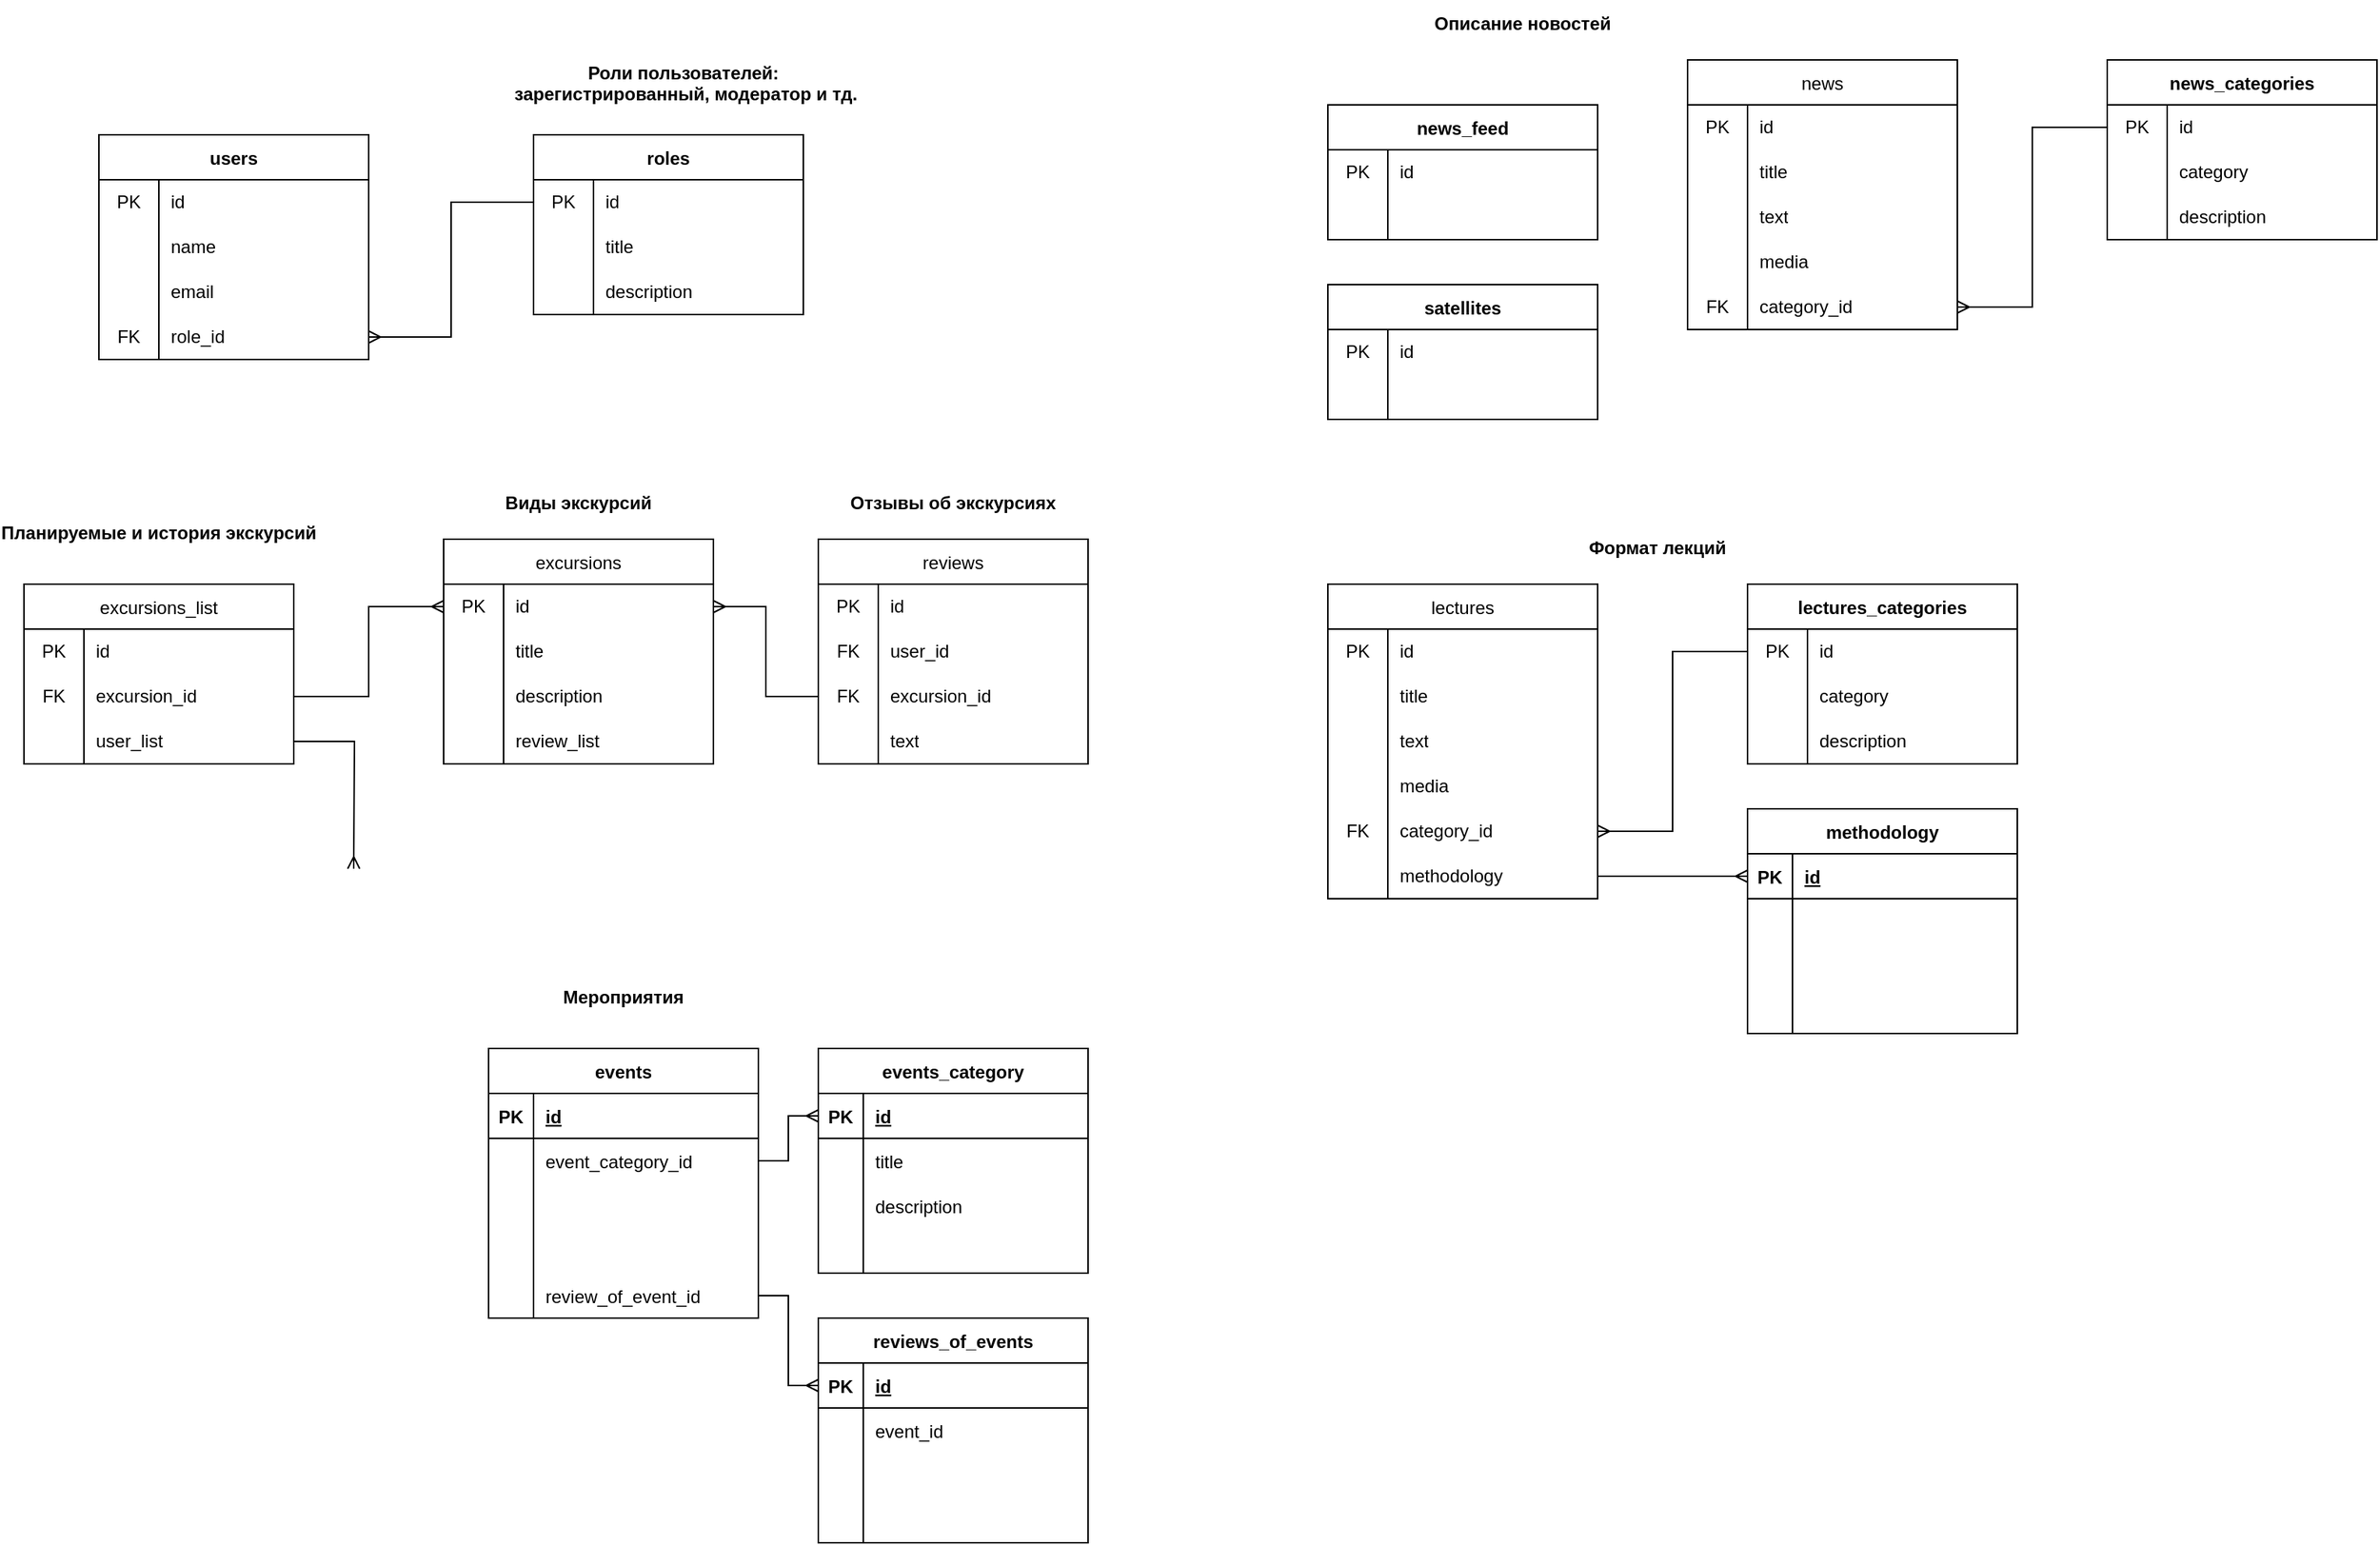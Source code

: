 <mxfile version="20.8.13" type="github">
  <diagram id="u_gMx8VxJM-kXVZ5UL6-" name="Page-1">
    <mxGraphModel dx="989" dy="549" grid="1" gridSize="10" guides="1" tooltips="1" connect="1" arrows="1" fold="1" page="1" pageScale="1" pageWidth="3300" pageHeight="4681" math="0" shadow="0">
      <root>
        <mxCell id="0" />
        <mxCell id="1" parent="0" />
        <mxCell id="I5pvBGCCdpIoU9tzg1kF-1" value="users" style="shape=table;startSize=30;container=1;collapsible=0;childLayout=tableLayout;fixedRows=1;rowLines=0;fontStyle=1;" parent="1" vertex="1">
          <mxGeometry x="120" y="100" width="180" height="150" as="geometry" />
        </mxCell>
        <mxCell id="I5pvBGCCdpIoU9tzg1kF-2" value="" style="shape=tableRow;horizontal=0;startSize=0;swimlaneHead=0;swimlaneBody=0;top=0;left=0;bottom=0;right=0;collapsible=0;dropTarget=0;fillColor=none;points=[[0,0.5],[1,0.5]];portConstraint=eastwest;" parent="I5pvBGCCdpIoU9tzg1kF-1" vertex="1">
          <mxGeometry y="30" width="180" height="30" as="geometry" />
        </mxCell>
        <mxCell id="I5pvBGCCdpIoU9tzg1kF-3" value="PK" style="shape=partialRectangle;html=1;whiteSpace=wrap;connectable=0;fillColor=none;top=0;left=0;bottom=0;right=0;overflow=hidden;pointerEvents=1;" parent="I5pvBGCCdpIoU9tzg1kF-2" vertex="1">
          <mxGeometry width="40" height="30" as="geometry">
            <mxRectangle width="40" height="30" as="alternateBounds" />
          </mxGeometry>
        </mxCell>
        <mxCell id="I5pvBGCCdpIoU9tzg1kF-4" value="id&lt;br&gt;" style="shape=partialRectangle;html=1;whiteSpace=wrap;connectable=0;fillColor=none;top=0;left=0;bottom=0;right=0;align=left;spacingLeft=6;overflow=hidden;" parent="I5pvBGCCdpIoU9tzg1kF-2" vertex="1">
          <mxGeometry x="40" width="140" height="30" as="geometry">
            <mxRectangle width="140" height="30" as="alternateBounds" />
          </mxGeometry>
        </mxCell>
        <mxCell id="I5pvBGCCdpIoU9tzg1kF-5" value="" style="shape=tableRow;horizontal=0;startSize=0;swimlaneHead=0;swimlaneBody=0;top=0;left=0;bottom=0;right=0;collapsible=0;dropTarget=0;fillColor=none;points=[[0,0.5],[1,0.5]];portConstraint=eastwest;" parent="I5pvBGCCdpIoU9tzg1kF-1" vertex="1">
          <mxGeometry y="60" width="180" height="30" as="geometry" />
        </mxCell>
        <mxCell id="I5pvBGCCdpIoU9tzg1kF-6" value="" style="shape=partialRectangle;html=1;whiteSpace=wrap;connectable=0;fillColor=none;top=0;left=0;bottom=0;right=0;overflow=hidden;" parent="I5pvBGCCdpIoU9tzg1kF-5" vertex="1">
          <mxGeometry width="40" height="30" as="geometry">
            <mxRectangle width="40" height="30" as="alternateBounds" />
          </mxGeometry>
        </mxCell>
        <mxCell id="I5pvBGCCdpIoU9tzg1kF-7" value="name" style="shape=partialRectangle;html=1;whiteSpace=wrap;connectable=0;fillColor=none;top=0;left=0;bottom=0;right=0;align=left;spacingLeft=6;overflow=hidden;" parent="I5pvBGCCdpIoU9tzg1kF-5" vertex="1">
          <mxGeometry x="40" width="140" height="30" as="geometry">
            <mxRectangle width="140" height="30" as="alternateBounds" />
          </mxGeometry>
        </mxCell>
        <mxCell id="I5pvBGCCdpIoU9tzg1kF-8" value="" style="shape=tableRow;horizontal=0;startSize=0;swimlaneHead=0;swimlaneBody=0;top=0;left=0;bottom=0;right=0;collapsible=0;dropTarget=0;fillColor=none;points=[[0,0.5],[1,0.5]];portConstraint=eastwest;" parent="I5pvBGCCdpIoU9tzg1kF-1" vertex="1">
          <mxGeometry y="90" width="180" height="30" as="geometry" />
        </mxCell>
        <mxCell id="I5pvBGCCdpIoU9tzg1kF-9" value="" style="shape=partialRectangle;html=1;whiteSpace=wrap;connectable=0;fillColor=none;top=0;left=0;bottom=0;right=0;overflow=hidden;" parent="I5pvBGCCdpIoU9tzg1kF-8" vertex="1">
          <mxGeometry width="40" height="30" as="geometry">
            <mxRectangle width="40" height="30" as="alternateBounds" />
          </mxGeometry>
        </mxCell>
        <mxCell id="I5pvBGCCdpIoU9tzg1kF-10" value="email" style="shape=partialRectangle;html=1;whiteSpace=wrap;connectable=0;fillColor=none;top=0;left=0;bottom=0;right=0;align=left;spacingLeft=6;overflow=hidden;" parent="I5pvBGCCdpIoU9tzg1kF-8" vertex="1">
          <mxGeometry x="40" width="140" height="30" as="geometry">
            <mxRectangle width="140" height="30" as="alternateBounds" />
          </mxGeometry>
        </mxCell>
        <mxCell id="I5pvBGCCdpIoU9tzg1kF-14" value="" style="shape=tableRow;horizontal=0;startSize=0;swimlaneHead=0;swimlaneBody=0;top=0;left=0;bottom=0;right=0;collapsible=0;dropTarget=0;fillColor=none;points=[[0,0.5],[1,0.5]];portConstraint=eastwest;" parent="I5pvBGCCdpIoU9tzg1kF-1" vertex="1">
          <mxGeometry y="120" width="180" height="30" as="geometry" />
        </mxCell>
        <mxCell id="I5pvBGCCdpIoU9tzg1kF-15" value="FK" style="shape=partialRectangle;html=1;whiteSpace=wrap;connectable=0;fillColor=none;top=0;left=0;bottom=0;right=0;overflow=hidden;" parent="I5pvBGCCdpIoU9tzg1kF-14" vertex="1">
          <mxGeometry width="40" height="30" as="geometry">
            <mxRectangle width="40" height="30" as="alternateBounds" />
          </mxGeometry>
        </mxCell>
        <mxCell id="I5pvBGCCdpIoU9tzg1kF-16" value="role_id" style="shape=partialRectangle;html=1;whiteSpace=wrap;connectable=0;fillColor=none;top=0;left=0;bottom=0;right=0;align=left;spacingLeft=6;overflow=hidden;" parent="I5pvBGCCdpIoU9tzg1kF-14" vertex="1">
          <mxGeometry x="40" width="140" height="30" as="geometry">
            <mxRectangle width="140" height="30" as="alternateBounds" />
          </mxGeometry>
        </mxCell>
        <mxCell id="I5pvBGCCdpIoU9tzg1kF-17" value="roles" style="shape=table;startSize=30;container=1;collapsible=0;childLayout=tableLayout;fixedRows=1;rowLines=0;fontStyle=1;" parent="1" vertex="1">
          <mxGeometry x="410" y="100" width="180" height="120" as="geometry" />
        </mxCell>
        <mxCell id="I5pvBGCCdpIoU9tzg1kF-18" value="" style="shape=tableRow;horizontal=0;startSize=0;swimlaneHead=0;swimlaneBody=0;top=0;left=0;bottom=0;right=0;collapsible=0;dropTarget=0;fillColor=none;points=[[0,0.5],[1,0.5]];portConstraint=eastwest;" parent="I5pvBGCCdpIoU9tzg1kF-17" vertex="1">
          <mxGeometry y="30" width="180" height="30" as="geometry" />
        </mxCell>
        <mxCell id="I5pvBGCCdpIoU9tzg1kF-19" value="PK" style="shape=partialRectangle;html=1;whiteSpace=wrap;connectable=0;fillColor=none;top=0;left=0;bottom=0;right=0;overflow=hidden;pointerEvents=1;" parent="I5pvBGCCdpIoU9tzg1kF-18" vertex="1">
          <mxGeometry width="40" height="30" as="geometry">
            <mxRectangle width="40" height="30" as="alternateBounds" />
          </mxGeometry>
        </mxCell>
        <mxCell id="I5pvBGCCdpIoU9tzg1kF-20" value="id&lt;br&gt;" style="shape=partialRectangle;html=1;whiteSpace=wrap;connectable=0;fillColor=none;top=0;left=0;bottom=0;right=0;align=left;spacingLeft=6;overflow=hidden;" parent="I5pvBGCCdpIoU9tzg1kF-18" vertex="1">
          <mxGeometry x="40" width="140" height="30" as="geometry">
            <mxRectangle width="140" height="30" as="alternateBounds" />
          </mxGeometry>
        </mxCell>
        <mxCell id="I5pvBGCCdpIoU9tzg1kF-21" value="" style="shape=tableRow;horizontal=0;startSize=0;swimlaneHead=0;swimlaneBody=0;top=0;left=0;bottom=0;right=0;collapsible=0;dropTarget=0;fillColor=none;points=[[0,0.5],[1,0.5]];portConstraint=eastwest;" parent="I5pvBGCCdpIoU9tzg1kF-17" vertex="1">
          <mxGeometry y="60" width="180" height="30" as="geometry" />
        </mxCell>
        <mxCell id="I5pvBGCCdpIoU9tzg1kF-22" value="" style="shape=partialRectangle;html=1;whiteSpace=wrap;connectable=0;fillColor=none;top=0;left=0;bottom=0;right=0;overflow=hidden;" parent="I5pvBGCCdpIoU9tzg1kF-21" vertex="1">
          <mxGeometry width="40" height="30" as="geometry">
            <mxRectangle width="40" height="30" as="alternateBounds" />
          </mxGeometry>
        </mxCell>
        <mxCell id="I5pvBGCCdpIoU9tzg1kF-23" value="title" style="shape=partialRectangle;html=1;whiteSpace=wrap;connectable=0;fillColor=none;top=0;left=0;bottom=0;right=0;align=left;spacingLeft=6;overflow=hidden;" parent="I5pvBGCCdpIoU9tzg1kF-21" vertex="1">
          <mxGeometry x="40" width="140" height="30" as="geometry">
            <mxRectangle width="140" height="30" as="alternateBounds" />
          </mxGeometry>
        </mxCell>
        <mxCell id="I5pvBGCCdpIoU9tzg1kF-45" value="" style="shape=tableRow;horizontal=0;startSize=0;swimlaneHead=0;swimlaneBody=0;top=0;left=0;bottom=0;right=0;collapsible=0;dropTarget=0;fillColor=none;points=[[0,0.5],[1,0.5]];portConstraint=eastwest;" parent="I5pvBGCCdpIoU9tzg1kF-17" vertex="1">
          <mxGeometry y="90" width="180" height="30" as="geometry" />
        </mxCell>
        <mxCell id="I5pvBGCCdpIoU9tzg1kF-46" value="" style="shape=partialRectangle;html=1;whiteSpace=wrap;connectable=0;fillColor=none;top=0;left=0;bottom=0;right=0;overflow=hidden;" parent="I5pvBGCCdpIoU9tzg1kF-45" vertex="1">
          <mxGeometry width="40" height="30" as="geometry">
            <mxRectangle width="40" height="30" as="alternateBounds" />
          </mxGeometry>
        </mxCell>
        <mxCell id="I5pvBGCCdpIoU9tzg1kF-47" value="description" style="shape=partialRectangle;html=1;whiteSpace=wrap;connectable=0;fillColor=none;top=0;left=0;bottom=0;right=0;align=left;spacingLeft=6;overflow=hidden;" parent="I5pvBGCCdpIoU9tzg1kF-45" vertex="1">
          <mxGeometry x="40" width="140" height="30" as="geometry">
            <mxRectangle width="140" height="30" as="alternateBounds" />
          </mxGeometry>
        </mxCell>
        <mxCell id="I5pvBGCCdpIoU9tzg1kF-30" value="Роли пользователей:&#xa; зарегистрированный, модератор и тд." style="text;align=center;fontStyle=1;verticalAlign=middle;spacingLeft=3;spacingRight=3;strokeColor=none;rotatable=0;points=[[0,0.5],[1,0.5]];portConstraint=eastwest;" parent="1" vertex="1">
          <mxGeometry x="440" y="50" width="140" height="30" as="geometry" />
        </mxCell>
        <mxCell id="I5pvBGCCdpIoU9tzg1kF-31" style="edgeStyle=orthogonalEdgeStyle;rounded=0;orthogonalLoop=1;jettySize=auto;html=1;endArrow=ERmany;endFill=0;" parent="1" source="I5pvBGCCdpIoU9tzg1kF-18" target="I5pvBGCCdpIoU9tzg1kF-14" edge="1">
          <mxGeometry relative="1" as="geometry" />
        </mxCell>
        <mxCell id="I5pvBGCCdpIoU9tzg1kF-48" value="news_categories" style="shape=table;startSize=30;container=1;collapsible=0;childLayout=tableLayout;fixedRows=1;rowLines=0;fontStyle=1;" parent="1" vertex="1">
          <mxGeometry x="1460" y="50" width="180" height="120" as="geometry" />
        </mxCell>
        <mxCell id="I5pvBGCCdpIoU9tzg1kF-49" value="" style="shape=tableRow;horizontal=0;startSize=0;swimlaneHead=0;swimlaneBody=0;top=0;left=0;bottom=0;right=0;collapsible=0;dropTarget=0;fillColor=none;points=[[0,0.5],[1,0.5]];portConstraint=eastwest;" parent="I5pvBGCCdpIoU9tzg1kF-48" vertex="1">
          <mxGeometry y="30" width="180" height="30" as="geometry" />
        </mxCell>
        <mxCell id="I5pvBGCCdpIoU9tzg1kF-50" value="PK" style="shape=partialRectangle;html=1;whiteSpace=wrap;connectable=0;fillColor=none;top=0;left=0;bottom=0;right=0;overflow=hidden;pointerEvents=1;" parent="I5pvBGCCdpIoU9tzg1kF-49" vertex="1">
          <mxGeometry width="40" height="30" as="geometry">
            <mxRectangle width="40" height="30" as="alternateBounds" />
          </mxGeometry>
        </mxCell>
        <mxCell id="I5pvBGCCdpIoU9tzg1kF-51" value="id&lt;br&gt;" style="shape=partialRectangle;html=1;whiteSpace=wrap;connectable=0;fillColor=none;top=0;left=0;bottom=0;right=0;align=left;spacingLeft=6;overflow=hidden;" parent="I5pvBGCCdpIoU9tzg1kF-49" vertex="1">
          <mxGeometry x="40" width="140" height="30" as="geometry">
            <mxRectangle width="140" height="30" as="alternateBounds" />
          </mxGeometry>
        </mxCell>
        <mxCell id="I5pvBGCCdpIoU9tzg1kF-52" value="" style="shape=tableRow;horizontal=0;startSize=0;swimlaneHead=0;swimlaneBody=0;top=0;left=0;bottom=0;right=0;collapsible=0;dropTarget=0;fillColor=none;points=[[0,0.5],[1,0.5]];portConstraint=eastwest;" parent="I5pvBGCCdpIoU9tzg1kF-48" vertex="1">
          <mxGeometry y="60" width="180" height="30" as="geometry" />
        </mxCell>
        <mxCell id="I5pvBGCCdpIoU9tzg1kF-53" value="" style="shape=partialRectangle;html=1;whiteSpace=wrap;connectable=0;fillColor=none;top=0;left=0;bottom=0;right=0;overflow=hidden;" parent="I5pvBGCCdpIoU9tzg1kF-52" vertex="1">
          <mxGeometry width="40" height="30" as="geometry">
            <mxRectangle width="40" height="30" as="alternateBounds" />
          </mxGeometry>
        </mxCell>
        <mxCell id="I5pvBGCCdpIoU9tzg1kF-54" value="category" style="shape=partialRectangle;html=1;whiteSpace=wrap;connectable=0;fillColor=none;top=0;left=0;bottom=0;right=0;align=left;spacingLeft=6;overflow=hidden;" parent="I5pvBGCCdpIoU9tzg1kF-52" vertex="1">
          <mxGeometry x="40" width="140" height="30" as="geometry">
            <mxRectangle width="140" height="30" as="alternateBounds" />
          </mxGeometry>
        </mxCell>
        <mxCell id="I5pvBGCCdpIoU9tzg1kF-55" value="" style="shape=tableRow;horizontal=0;startSize=0;swimlaneHead=0;swimlaneBody=0;top=0;left=0;bottom=0;right=0;collapsible=0;dropTarget=0;fillColor=none;points=[[0,0.5],[1,0.5]];portConstraint=eastwest;" parent="I5pvBGCCdpIoU9tzg1kF-48" vertex="1">
          <mxGeometry y="90" width="180" height="30" as="geometry" />
        </mxCell>
        <mxCell id="I5pvBGCCdpIoU9tzg1kF-56" value="" style="shape=partialRectangle;html=1;whiteSpace=wrap;connectable=0;fillColor=none;top=0;left=0;bottom=0;right=0;overflow=hidden;" parent="I5pvBGCCdpIoU9tzg1kF-55" vertex="1">
          <mxGeometry width="40" height="30" as="geometry">
            <mxRectangle width="40" height="30" as="alternateBounds" />
          </mxGeometry>
        </mxCell>
        <mxCell id="I5pvBGCCdpIoU9tzg1kF-57" value="description" style="shape=partialRectangle;html=1;whiteSpace=wrap;connectable=0;fillColor=none;top=0;left=0;bottom=0;right=0;align=left;spacingLeft=6;overflow=hidden;" parent="I5pvBGCCdpIoU9tzg1kF-55" vertex="1">
          <mxGeometry x="40" width="140" height="30" as="geometry">
            <mxRectangle width="140" height="30" as="alternateBounds" />
          </mxGeometry>
        </mxCell>
        <mxCell id="I5pvBGCCdpIoU9tzg1kF-32" value="news" style="shape=table;startSize=30;container=1;collapsible=0;childLayout=tableLayout;fixedRows=1;rowLines=0;fontStyle=0;" parent="1" vertex="1">
          <mxGeometry x="1180" y="50" width="180" height="180" as="geometry" />
        </mxCell>
        <mxCell id="I5pvBGCCdpIoU9tzg1kF-33" value="" style="shape=tableRow;horizontal=0;startSize=0;swimlaneHead=0;swimlaneBody=0;top=0;left=0;bottom=0;right=0;collapsible=0;dropTarget=0;fillColor=none;points=[[0,0.5],[1,0.5]];portConstraint=eastwest;" parent="I5pvBGCCdpIoU9tzg1kF-32" vertex="1">
          <mxGeometry y="30" width="180" height="30" as="geometry" />
        </mxCell>
        <mxCell id="I5pvBGCCdpIoU9tzg1kF-34" value="PK" style="shape=partialRectangle;html=1;whiteSpace=wrap;connectable=0;fillColor=none;top=0;left=0;bottom=0;right=0;overflow=hidden;pointerEvents=1;" parent="I5pvBGCCdpIoU9tzg1kF-33" vertex="1">
          <mxGeometry width="40" height="30" as="geometry">
            <mxRectangle width="40" height="30" as="alternateBounds" />
          </mxGeometry>
        </mxCell>
        <mxCell id="I5pvBGCCdpIoU9tzg1kF-35" value="id&lt;br&gt;" style="shape=partialRectangle;html=1;whiteSpace=wrap;connectable=0;fillColor=none;top=0;left=0;bottom=0;right=0;align=left;spacingLeft=6;overflow=hidden;" parent="I5pvBGCCdpIoU9tzg1kF-33" vertex="1">
          <mxGeometry x="40" width="140" height="30" as="geometry">
            <mxRectangle width="140" height="30" as="alternateBounds" />
          </mxGeometry>
        </mxCell>
        <mxCell id="I5pvBGCCdpIoU9tzg1kF-36" value="" style="shape=tableRow;horizontal=0;startSize=0;swimlaneHead=0;swimlaneBody=0;top=0;left=0;bottom=0;right=0;collapsible=0;dropTarget=0;fillColor=none;points=[[0,0.5],[1,0.5]];portConstraint=eastwest;" parent="I5pvBGCCdpIoU9tzg1kF-32" vertex="1">
          <mxGeometry y="60" width="180" height="30" as="geometry" />
        </mxCell>
        <mxCell id="I5pvBGCCdpIoU9tzg1kF-37" value="" style="shape=partialRectangle;html=1;whiteSpace=wrap;connectable=0;fillColor=none;top=0;left=0;bottom=0;right=0;overflow=hidden;" parent="I5pvBGCCdpIoU9tzg1kF-36" vertex="1">
          <mxGeometry width="40" height="30" as="geometry">
            <mxRectangle width="40" height="30" as="alternateBounds" />
          </mxGeometry>
        </mxCell>
        <mxCell id="I5pvBGCCdpIoU9tzg1kF-38" value="title" style="shape=partialRectangle;html=1;whiteSpace=wrap;connectable=0;fillColor=none;top=0;left=0;bottom=0;right=0;align=left;spacingLeft=6;overflow=hidden;" parent="I5pvBGCCdpIoU9tzg1kF-36" vertex="1">
          <mxGeometry x="40" width="140" height="30" as="geometry">
            <mxRectangle width="140" height="30" as="alternateBounds" />
          </mxGeometry>
        </mxCell>
        <mxCell id="I5pvBGCCdpIoU9tzg1kF-39" value="" style="shape=tableRow;horizontal=0;startSize=0;swimlaneHead=0;swimlaneBody=0;top=0;left=0;bottom=0;right=0;collapsible=0;dropTarget=0;fillColor=none;points=[[0,0.5],[1,0.5]];portConstraint=eastwest;" parent="I5pvBGCCdpIoU9tzg1kF-32" vertex="1">
          <mxGeometry y="90" width="180" height="30" as="geometry" />
        </mxCell>
        <mxCell id="I5pvBGCCdpIoU9tzg1kF-40" value="" style="shape=partialRectangle;html=1;whiteSpace=wrap;connectable=0;fillColor=none;top=0;left=0;bottom=0;right=0;overflow=hidden;" parent="I5pvBGCCdpIoU9tzg1kF-39" vertex="1">
          <mxGeometry width="40" height="30" as="geometry">
            <mxRectangle width="40" height="30" as="alternateBounds" />
          </mxGeometry>
        </mxCell>
        <mxCell id="I5pvBGCCdpIoU9tzg1kF-41" value="text" style="shape=partialRectangle;html=1;whiteSpace=wrap;connectable=0;fillColor=none;top=0;left=0;bottom=0;right=0;align=left;spacingLeft=6;overflow=hidden;" parent="I5pvBGCCdpIoU9tzg1kF-39" vertex="1">
          <mxGeometry x="40" width="140" height="30" as="geometry">
            <mxRectangle width="140" height="30" as="alternateBounds" />
          </mxGeometry>
        </mxCell>
        <mxCell id="I5pvBGCCdpIoU9tzg1kF-61" value="" style="shape=tableRow;horizontal=0;startSize=0;swimlaneHead=0;swimlaneBody=0;top=0;left=0;bottom=0;right=0;collapsible=0;dropTarget=0;fillColor=none;points=[[0,0.5],[1,0.5]];portConstraint=eastwest;" parent="I5pvBGCCdpIoU9tzg1kF-32" vertex="1">
          <mxGeometry y="120" width="180" height="30" as="geometry" />
        </mxCell>
        <mxCell id="I5pvBGCCdpIoU9tzg1kF-62" value="" style="shape=partialRectangle;html=1;whiteSpace=wrap;connectable=0;fillColor=none;top=0;left=0;bottom=0;right=0;overflow=hidden;" parent="I5pvBGCCdpIoU9tzg1kF-61" vertex="1">
          <mxGeometry width="40" height="30" as="geometry">
            <mxRectangle width="40" height="30" as="alternateBounds" />
          </mxGeometry>
        </mxCell>
        <mxCell id="I5pvBGCCdpIoU9tzg1kF-63" value="media" style="shape=partialRectangle;html=1;whiteSpace=wrap;connectable=0;fillColor=none;top=0;left=0;bottom=0;right=0;align=left;spacingLeft=6;overflow=hidden;" parent="I5pvBGCCdpIoU9tzg1kF-61" vertex="1">
          <mxGeometry x="40" width="140" height="30" as="geometry">
            <mxRectangle width="140" height="30" as="alternateBounds" />
          </mxGeometry>
        </mxCell>
        <mxCell id="I5pvBGCCdpIoU9tzg1kF-42" value="" style="shape=tableRow;horizontal=0;startSize=0;swimlaneHead=0;swimlaneBody=0;top=0;left=0;bottom=0;right=0;collapsible=0;dropTarget=0;fillColor=none;points=[[0,0.5],[1,0.5]];portConstraint=eastwest;" parent="I5pvBGCCdpIoU9tzg1kF-32" vertex="1">
          <mxGeometry y="150" width="180" height="30" as="geometry" />
        </mxCell>
        <mxCell id="I5pvBGCCdpIoU9tzg1kF-43" value="FK" style="shape=partialRectangle;html=1;whiteSpace=wrap;connectable=0;fillColor=none;top=0;left=0;bottom=0;right=0;overflow=hidden;" parent="I5pvBGCCdpIoU9tzg1kF-42" vertex="1">
          <mxGeometry width="40" height="30" as="geometry">
            <mxRectangle width="40" height="30" as="alternateBounds" />
          </mxGeometry>
        </mxCell>
        <mxCell id="I5pvBGCCdpIoU9tzg1kF-44" value="category_id" style="shape=partialRectangle;html=1;whiteSpace=wrap;connectable=0;fillColor=none;top=0;left=0;bottom=0;right=0;align=left;spacingLeft=6;overflow=hidden;" parent="I5pvBGCCdpIoU9tzg1kF-42" vertex="1">
          <mxGeometry x="40" width="140" height="30" as="geometry">
            <mxRectangle width="140" height="30" as="alternateBounds" />
          </mxGeometry>
        </mxCell>
        <mxCell id="I5pvBGCCdpIoU9tzg1kF-64" style="edgeStyle=orthogonalEdgeStyle;rounded=0;orthogonalLoop=1;jettySize=auto;html=1;exitX=0;exitY=0.5;exitDx=0;exitDy=0;entryX=1;entryY=0.5;entryDx=0;entryDy=0;endArrow=ERmany;endFill=0;" parent="1" source="I5pvBGCCdpIoU9tzg1kF-49" target="I5pvBGCCdpIoU9tzg1kF-42" edge="1">
          <mxGeometry relative="1" as="geometry" />
        </mxCell>
        <mxCell id="I5pvBGCCdpIoU9tzg1kF-65" value="news_feed" style="shape=table;startSize=30;container=1;collapsible=0;childLayout=tableLayout;fixedRows=1;rowLines=0;fontStyle=1;" parent="1" vertex="1">
          <mxGeometry x="940" y="80" width="180" height="90" as="geometry" />
        </mxCell>
        <mxCell id="I5pvBGCCdpIoU9tzg1kF-66" value="" style="shape=tableRow;horizontal=0;startSize=0;swimlaneHead=0;swimlaneBody=0;top=0;left=0;bottom=0;right=0;collapsible=0;dropTarget=0;fillColor=none;points=[[0,0.5],[1,0.5]];portConstraint=eastwest;" parent="I5pvBGCCdpIoU9tzg1kF-65" vertex="1">
          <mxGeometry y="30" width="180" height="30" as="geometry" />
        </mxCell>
        <mxCell id="I5pvBGCCdpIoU9tzg1kF-67" value="PK" style="shape=partialRectangle;html=1;whiteSpace=wrap;connectable=0;fillColor=none;top=0;left=0;bottom=0;right=0;overflow=hidden;pointerEvents=1;" parent="I5pvBGCCdpIoU9tzg1kF-66" vertex="1">
          <mxGeometry width="40" height="30" as="geometry">
            <mxRectangle width="40" height="30" as="alternateBounds" />
          </mxGeometry>
        </mxCell>
        <mxCell id="I5pvBGCCdpIoU9tzg1kF-68" value="id&lt;br&gt;" style="shape=partialRectangle;html=1;whiteSpace=wrap;connectable=0;fillColor=none;top=0;left=0;bottom=0;right=0;align=left;spacingLeft=6;overflow=hidden;" parent="I5pvBGCCdpIoU9tzg1kF-66" vertex="1">
          <mxGeometry x="40" width="140" height="30" as="geometry">
            <mxRectangle width="140" height="30" as="alternateBounds" />
          </mxGeometry>
        </mxCell>
        <mxCell id="I5pvBGCCdpIoU9tzg1kF-75" value="" style="shape=tableRow;horizontal=0;startSize=0;swimlaneHead=0;swimlaneBody=0;top=0;left=0;bottom=0;right=0;collapsible=0;dropTarget=0;fillColor=none;points=[[0,0.5],[1,0.5]];portConstraint=eastwest;" parent="I5pvBGCCdpIoU9tzg1kF-65" vertex="1">
          <mxGeometry y="60" width="180" height="30" as="geometry" />
        </mxCell>
        <mxCell id="I5pvBGCCdpIoU9tzg1kF-76" value="" style="shape=partialRectangle;html=1;whiteSpace=wrap;connectable=0;fillColor=none;top=0;left=0;bottom=0;right=0;overflow=hidden;pointerEvents=1;" parent="I5pvBGCCdpIoU9tzg1kF-75" vertex="1">
          <mxGeometry width="40" height="30" as="geometry">
            <mxRectangle width="40" height="30" as="alternateBounds" />
          </mxGeometry>
        </mxCell>
        <mxCell id="I5pvBGCCdpIoU9tzg1kF-77" value="" style="shape=partialRectangle;html=1;whiteSpace=wrap;connectable=0;fillColor=none;top=0;left=0;bottom=0;right=0;align=left;spacingLeft=6;overflow=hidden;" parent="I5pvBGCCdpIoU9tzg1kF-75" vertex="1">
          <mxGeometry x="40" width="140" height="30" as="geometry">
            <mxRectangle width="140" height="30" as="alternateBounds" />
          </mxGeometry>
        </mxCell>
        <mxCell id="I5pvBGCCdpIoU9tzg1kF-78" value="satellites" style="shape=table;startSize=30;container=1;collapsible=0;childLayout=tableLayout;fixedRows=1;rowLines=0;fontStyle=1;" parent="1" vertex="1">
          <mxGeometry x="940" y="200" width="180" height="90" as="geometry" />
        </mxCell>
        <mxCell id="I5pvBGCCdpIoU9tzg1kF-79" value="" style="shape=tableRow;horizontal=0;startSize=0;swimlaneHead=0;swimlaneBody=0;top=0;left=0;bottom=0;right=0;collapsible=0;dropTarget=0;fillColor=none;points=[[0,0.5],[1,0.5]];portConstraint=eastwest;" parent="I5pvBGCCdpIoU9tzg1kF-78" vertex="1">
          <mxGeometry y="30" width="180" height="30" as="geometry" />
        </mxCell>
        <mxCell id="I5pvBGCCdpIoU9tzg1kF-80" value="PK" style="shape=partialRectangle;html=1;whiteSpace=wrap;connectable=0;fillColor=none;top=0;left=0;bottom=0;right=0;overflow=hidden;pointerEvents=1;" parent="I5pvBGCCdpIoU9tzg1kF-79" vertex="1">
          <mxGeometry width="40" height="30" as="geometry">
            <mxRectangle width="40" height="30" as="alternateBounds" />
          </mxGeometry>
        </mxCell>
        <mxCell id="I5pvBGCCdpIoU9tzg1kF-81" value="id&lt;br&gt;" style="shape=partialRectangle;html=1;whiteSpace=wrap;connectable=0;fillColor=none;top=0;left=0;bottom=0;right=0;align=left;spacingLeft=6;overflow=hidden;" parent="I5pvBGCCdpIoU9tzg1kF-79" vertex="1">
          <mxGeometry x="40" width="140" height="30" as="geometry">
            <mxRectangle width="140" height="30" as="alternateBounds" />
          </mxGeometry>
        </mxCell>
        <mxCell id="I5pvBGCCdpIoU9tzg1kF-82" value="" style="shape=tableRow;horizontal=0;startSize=0;swimlaneHead=0;swimlaneBody=0;top=0;left=0;bottom=0;right=0;collapsible=0;dropTarget=0;fillColor=none;points=[[0,0.5],[1,0.5]];portConstraint=eastwest;" parent="I5pvBGCCdpIoU9tzg1kF-78" vertex="1">
          <mxGeometry y="60" width="180" height="30" as="geometry" />
        </mxCell>
        <mxCell id="I5pvBGCCdpIoU9tzg1kF-83" value="" style="shape=partialRectangle;html=1;whiteSpace=wrap;connectable=0;fillColor=none;top=0;left=0;bottom=0;right=0;overflow=hidden;pointerEvents=1;" parent="I5pvBGCCdpIoU9tzg1kF-82" vertex="1">
          <mxGeometry width="40" height="30" as="geometry">
            <mxRectangle width="40" height="30" as="alternateBounds" />
          </mxGeometry>
        </mxCell>
        <mxCell id="I5pvBGCCdpIoU9tzg1kF-84" value="" style="shape=partialRectangle;html=1;whiteSpace=wrap;connectable=0;fillColor=none;top=0;left=0;bottom=0;right=0;align=left;spacingLeft=6;overflow=hidden;" parent="I5pvBGCCdpIoU9tzg1kF-82" vertex="1">
          <mxGeometry x="40" width="140" height="30" as="geometry">
            <mxRectangle width="140" height="30" as="alternateBounds" />
          </mxGeometry>
        </mxCell>
        <mxCell id="I5pvBGCCdpIoU9tzg1kF-85" value="excursions" style="shape=table;startSize=30;container=1;collapsible=0;childLayout=tableLayout;fixedRows=1;rowLines=0;fontStyle=0;" parent="1" vertex="1">
          <mxGeometry x="350" y="370" width="180" height="150" as="geometry" />
        </mxCell>
        <mxCell id="I5pvBGCCdpIoU9tzg1kF-86" value="" style="shape=tableRow;horizontal=0;startSize=0;swimlaneHead=0;swimlaneBody=0;top=0;left=0;bottom=0;right=0;collapsible=0;dropTarget=0;fillColor=none;points=[[0,0.5],[1,0.5]];portConstraint=eastwest;" parent="I5pvBGCCdpIoU9tzg1kF-85" vertex="1">
          <mxGeometry y="30" width="180" height="30" as="geometry" />
        </mxCell>
        <mxCell id="I5pvBGCCdpIoU9tzg1kF-87" value="PK" style="shape=partialRectangle;html=1;whiteSpace=wrap;connectable=0;fillColor=none;top=0;left=0;bottom=0;right=0;overflow=hidden;pointerEvents=1;" parent="I5pvBGCCdpIoU9tzg1kF-86" vertex="1">
          <mxGeometry width="40" height="30" as="geometry">
            <mxRectangle width="40" height="30" as="alternateBounds" />
          </mxGeometry>
        </mxCell>
        <mxCell id="I5pvBGCCdpIoU9tzg1kF-88" value="id&lt;br&gt;" style="shape=partialRectangle;html=1;whiteSpace=wrap;connectable=0;fillColor=none;top=0;left=0;bottom=0;right=0;align=left;spacingLeft=6;overflow=hidden;" parent="I5pvBGCCdpIoU9tzg1kF-86" vertex="1">
          <mxGeometry x="40" width="140" height="30" as="geometry">
            <mxRectangle width="140" height="30" as="alternateBounds" />
          </mxGeometry>
        </mxCell>
        <mxCell id="I5pvBGCCdpIoU9tzg1kF-89" value="" style="shape=tableRow;horizontal=0;startSize=0;swimlaneHead=0;swimlaneBody=0;top=0;left=0;bottom=0;right=0;collapsible=0;dropTarget=0;fillColor=none;points=[[0,0.5],[1,0.5]];portConstraint=eastwest;" parent="I5pvBGCCdpIoU9tzg1kF-85" vertex="1">
          <mxGeometry y="60" width="180" height="30" as="geometry" />
        </mxCell>
        <mxCell id="I5pvBGCCdpIoU9tzg1kF-90" value="" style="shape=partialRectangle;html=1;whiteSpace=wrap;connectable=0;fillColor=none;top=0;left=0;bottom=0;right=0;overflow=hidden;" parent="I5pvBGCCdpIoU9tzg1kF-89" vertex="1">
          <mxGeometry width="40" height="30" as="geometry">
            <mxRectangle width="40" height="30" as="alternateBounds" />
          </mxGeometry>
        </mxCell>
        <mxCell id="I5pvBGCCdpIoU9tzg1kF-91" value="title" style="shape=partialRectangle;html=1;whiteSpace=wrap;connectable=0;fillColor=none;top=0;left=0;bottom=0;right=0;align=left;spacingLeft=6;overflow=hidden;" parent="I5pvBGCCdpIoU9tzg1kF-89" vertex="1">
          <mxGeometry x="40" width="140" height="30" as="geometry">
            <mxRectangle width="140" height="30" as="alternateBounds" />
          </mxGeometry>
        </mxCell>
        <mxCell id="I5pvBGCCdpIoU9tzg1kF-92" value="" style="shape=tableRow;horizontal=0;startSize=0;swimlaneHead=0;swimlaneBody=0;top=0;left=0;bottom=0;right=0;collapsible=0;dropTarget=0;fillColor=none;points=[[0,0.5],[1,0.5]];portConstraint=eastwest;" parent="I5pvBGCCdpIoU9tzg1kF-85" vertex="1">
          <mxGeometry y="90" width="180" height="30" as="geometry" />
        </mxCell>
        <mxCell id="I5pvBGCCdpIoU9tzg1kF-93" value="" style="shape=partialRectangle;html=1;whiteSpace=wrap;connectable=0;fillColor=none;top=0;left=0;bottom=0;right=0;overflow=hidden;" parent="I5pvBGCCdpIoU9tzg1kF-92" vertex="1">
          <mxGeometry width="40" height="30" as="geometry">
            <mxRectangle width="40" height="30" as="alternateBounds" />
          </mxGeometry>
        </mxCell>
        <mxCell id="I5pvBGCCdpIoU9tzg1kF-94" value="description" style="shape=partialRectangle;html=1;whiteSpace=wrap;connectable=0;fillColor=none;top=0;left=0;bottom=0;right=0;align=left;spacingLeft=6;overflow=hidden;" parent="I5pvBGCCdpIoU9tzg1kF-92" vertex="1">
          <mxGeometry x="40" width="140" height="30" as="geometry">
            <mxRectangle width="140" height="30" as="alternateBounds" />
          </mxGeometry>
        </mxCell>
        <mxCell id="I5pvBGCCdpIoU9tzg1kF-115" value="" style="shape=tableRow;horizontal=0;startSize=0;swimlaneHead=0;swimlaneBody=0;top=0;left=0;bottom=0;right=0;collapsible=0;dropTarget=0;fillColor=none;points=[[0,0.5],[1,0.5]];portConstraint=eastwest;" parent="I5pvBGCCdpIoU9tzg1kF-85" vertex="1">
          <mxGeometry y="120" width="180" height="30" as="geometry" />
        </mxCell>
        <mxCell id="I5pvBGCCdpIoU9tzg1kF-116" value="" style="shape=partialRectangle;html=1;whiteSpace=wrap;connectable=0;fillColor=none;top=0;left=0;bottom=0;right=0;overflow=hidden;" parent="I5pvBGCCdpIoU9tzg1kF-115" vertex="1">
          <mxGeometry width="40" height="30" as="geometry">
            <mxRectangle width="40" height="30" as="alternateBounds" />
          </mxGeometry>
        </mxCell>
        <mxCell id="I5pvBGCCdpIoU9tzg1kF-117" value="review_list" style="shape=partialRectangle;html=1;whiteSpace=wrap;connectable=0;fillColor=none;top=0;left=0;bottom=0;right=0;align=left;spacingLeft=6;overflow=hidden;" parent="I5pvBGCCdpIoU9tzg1kF-115" vertex="1">
          <mxGeometry x="40" width="140" height="30" as="geometry">
            <mxRectangle width="140" height="30" as="alternateBounds" />
          </mxGeometry>
        </mxCell>
        <mxCell id="I5pvBGCCdpIoU9tzg1kF-101" value="excursions_list" style="shape=table;startSize=30;container=1;collapsible=0;childLayout=tableLayout;fixedRows=1;rowLines=0;fontStyle=0;" parent="1" vertex="1">
          <mxGeometry x="70" y="400" width="180" height="120" as="geometry" />
        </mxCell>
        <mxCell id="I5pvBGCCdpIoU9tzg1kF-102" value="" style="shape=tableRow;horizontal=0;startSize=0;swimlaneHead=0;swimlaneBody=0;top=0;left=0;bottom=0;right=0;collapsible=0;dropTarget=0;fillColor=none;points=[[0,0.5],[1,0.5]];portConstraint=eastwest;" parent="I5pvBGCCdpIoU9tzg1kF-101" vertex="1">
          <mxGeometry y="30" width="180" height="30" as="geometry" />
        </mxCell>
        <mxCell id="I5pvBGCCdpIoU9tzg1kF-103" value="PK" style="shape=partialRectangle;html=1;whiteSpace=wrap;connectable=0;fillColor=none;top=0;left=0;bottom=0;right=0;overflow=hidden;pointerEvents=1;" parent="I5pvBGCCdpIoU9tzg1kF-102" vertex="1">
          <mxGeometry width="40" height="30" as="geometry">
            <mxRectangle width="40" height="30" as="alternateBounds" />
          </mxGeometry>
        </mxCell>
        <mxCell id="I5pvBGCCdpIoU9tzg1kF-104" value="id&lt;br&gt;" style="shape=partialRectangle;html=1;whiteSpace=wrap;connectable=0;fillColor=none;top=0;left=0;bottom=0;right=0;align=left;spacingLeft=6;overflow=hidden;" parent="I5pvBGCCdpIoU9tzg1kF-102" vertex="1">
          <mxGeometry x="40" width="140" height="30" as="geometry">
            <mxRectangle width="140" height="30" as="alternateBounds" />
          </mxGeometry>
        </mxCell>
        <mxCell id="I5pvBGCCdpIoU9tzg1kF-105" value="" style="shape=tableRow;horizontal=0;startSize=0;swimlaneHead=0;swimlaneBody=0;top=0;left=0;bottom=0;right=0;collapsible=0;dropTarget=0;fillColor=none;points=[[0,0.5],[1,0.5]];portConstraint=eastwest;" parent="I5pvBGCCdpIoU9tzg1kF-101" vertex="1">
          <mxGeometry y="60" width="180" height="30" as="geometry" />
        </mxCell>
        <mxCell id="I5pvBGCCdpIoU9tzg1kF-106" value="FK" style="shape=partialRectangle;html=1;whiteSpace=wrap;connectable=0;fillColor=none;top=0;left=0;bottom=0;right=0;overflow=hidden;" parent="I5pvBGCCdpIoU9tzg1kF-105" vertex="1">
          <mxGeometry width="40" height="30" as="geometry">
            <mxRectangle width="40" height="30" as="alternateBounds" />
          </mxGeometry>
        </mxCell>
        <mxCell id="I5pvBGCCdpIoU9tzg1kF-107" value="excursion_id" style="shape=partialRectangle;html=1;whiteSpace=wrap;connectable=0;fillColor=none;top=0;left=0;bottom=0;right=0;align=left;spacingLeft=6;overflow=hidden;" parent="I5pvBGCCdpIoU9tzg1kF-105" vertex="1">
          <mxGeometry x="40" width="140" height="30" as="geometry">
            <mxRectangle width="140" height="30" as="alternateBounds" />
          </mxGeometry>
        </mxCell>
        <mxCell id="I5pvBGCCdpIoU9tzg1kF-108" value="" style="shape=tableRow;horizontal=0;startSize=0;swimlaneHead=0;swimlaneBody=0;top=0;left=0;bottom=0;right=0;collapsible=0;dropTarget=0;fillColor=none;points=[[0,0.5],[1,0.5]];portConstraint=eastwest;" parent="I5pvBGCCdpIoU9tzg1kF-101" vertex="1">
          <mxGeometry y="90" width="180" height="30" as="geometry" />
        </mxCell>
        <mxCell id="I5pvBGCCdpIoU9tzg1kF-109" value="" style="shape=partialRectangle;html=1;whiteSpace=wrap;connectable=0;fillColor=none;top=0;left=0;bottom=0;right=0;overflow=hidden;" parent="I5pvBGCCdpIoU9tzg1kF-108" vertex="1">
          <mxGeometry width="40" height="30" as="geometry">
            <mxRectangle width="40" height="30" as="alternateBounds" />
          </mxGeometry>
        </mxCell>
        <mxCell id="I5pvBGCCdpIoU9tzg1kF-110" value="user_list" style="shape=partialRectangle;html=1;whiteSpace=wrap;connectable=0;fillColor=none;top=0;left=0;bottom=0;right=0;align=left;spacingLeft=6;overflow=hidden;" parent="I5pvBGCCdpIoU9tzg1kF-108" vertex="1">
          <mxGeometry x="40" width="140" height="30" as="geometry">
            <mxRectangle width="140" height="30" as="alternateBounds" />
          </mxGeometry>
        </mxCell>
        <mxCell id="I5pvBGCCdpIoU9tzg1kF-111" style="edgeStyle=orthogonalEdgeStyle;rounded=0;orthogonalLoop=1;jettySize=auto;html=1;endArrow=ERmany;endFill=0;" parent="1" source="I5pvBGCCdpIoU9tzg1kF-108" edge="1">
          <mxGeometry relative="1" as="geometry">
            <mxPoint x="290" y="590" as="targetPoint" />
          </mxGeometry>
        </mxCell>
        <mxCell id="I5pvBGCCdpIoU9tzg1kF-112" style="edgeStyle=orthogonalEdgeStyle;rounded=0;orthogonalLoop=1;jettySize=auto;html=1;endArrow=none;endFill=0;startArrow=ERmany;startFill=0;" parent="1" source="I5pvBGCCdpIoU9tzg1kF-86" target="I5pvBGCCdpIoU9tzg1kF-105" edge="1">
          <mxGeometry relative="1" as="geometry" />
        </mxCell>
        <mxCell id="I5pvBGCCdpIoU9tzg1kF-113" value="Виды экскурсий" style="text;align=center;fontStyle=1;verticalAlign=middle;spacingLeft=3;spacingRight=3;strokeColor=none;rotatable=0;points=[[0,0.5],[1,0.5]];portConstraint=eastwest;" parent="1" vertex="1">
          <mxGeometry x="370" y="330" width="140" height="30" as="geometry" />
        </mxCell>
        <mxCell id="I5pvBGCCdpIoU9tzg1kF-114" value="Планируемые и история экскурсий" style="text;align=center;fontStyle=1;verticalAlign=middle;spacingLeft=3;spacingRight=3;strokeColor=none;rotatable=0;points=[[0,0.5],[1,0.5]];portConstraint=eastwest;" parent="1" vertex="1">
          <mxGeometry x="90" y="350" width="140" height="30" as="geometry" />
        </mxCell>
        <mxCell id="I5pvBGCCdpIoU9tzg1kF-118" value="reviews" style="shape=table;startSize=30;container=1;collapsible=0;childLayout=tableLayout;fixedRows=1;rowLines=0;fontStyle=0;" parent="1" vertex="1">
          <mxGeometry x="600" y="370" width="180" height="150" as="geometry" />
        </mxCell>
        <mxCell id="I5pvBGCCdpIoU9tzg1kF-119" value="" style="shape=tableRow;horizontal=0;startSize=0;swimlaneHead=0;swimlaneBody=0;top=0;left=0;bottom=0;right=0;collapsible=0;dropTarget=0;fillColor=none;points=[[0,0.5],[1,0.5]];portConstraint=eastwest;" parent="I5pvBGCCdpIoU9tzg1kF-118" vertex="1">
          <mxGeometry y="30" width="180" height="30" as="geometry" />
        </mxCell>
        <mxCell id="I5pvBGCCdpIoU9tzg1kF-120" value="PK" style="shape=partialRectangle;html=1;whiteSpace=wrap;connectable=0;fillColor=none;top=0;left=0;bottom=0;right=0;overflow=hidden;pointerEvents=1;" parent="I5pvBGCCdpIoU9tzg1kF-119" vertex="1">
          <mxGeometry width="40" height="30" as="geometry">
            <mxRectangle width="40" height="30" as="alternateBounds" />
          </mxGeometry>
        </mxCell>
        <mxCell id="I5pvBGCCdpIoU9tzg1kF-121" value="id&lt;br&gt;" style="shape=partialRectangle;html=1;whiteSpace=wrap;connectable=0;fillColor=none;top=0;left=0;bottom=0;right=0;align=left;spacingLeft=6;overflow=hidden;" parent="I5pvBGCCdpIoU9tzg1kF-119" vertex="1">
          <mxGeometry x="40" width="140" height="30" as="geometry">
            <mxRectangle width="140" height="30" as="alternateBounds" />
          </mxGeometry>
        </mxCell>
        <mxCell id="I5pvBGCCdpIoU9tzg1kF-122" value="" style="shape=tableRow;horizontal=0;startSize=0;swimlaneHead=0;swimlaneBody=0;top=0;left=0;bottom=0;right=0;collapsible=0;dropTarget=0;fillColor=none;points=[[0,0.5],[1,0.5]];portConstraint=eastwest;" parent="I5pvBGCCdpIoU9tzg1kF-118" vertex="1">
          <mxGeometry y="60" width="180" height="30" as="geometry" />
        </mxCell>
        <mxCell id="I5pvBGCCdpIoU9tzg1kF-123" value="FK" style="shape=partialRectangle;html=1;whiteSpace=wrap;connectable=0;fillColor=none;top=0;left=0;bottom=0;right=0;overflow=hidden;" parent="I5pvBGCCdpIoU9tzg1kF-122" vertex="1">
          <mxGeometry width="40" height="30" as="geometry">
            <mxRectangle width="40" height="30" as="alternateBounds" />
          </mxGeometry>
        </mxCell>
        <mxCell id="I5pvBGCCdpIoU9tzg1kF-124" value="user_id" style="shape=partialRectangle;html=1;whiteSpace=wrap;connectable=0;fillColor=none;top=0;left=0;bottom=0;right=0;align=left;spacingLeft=6;overflow=hidden;" parent="I5pvBGCCdpIoU9tzg1kF-122" vertex="1">
          <mxGeometry x="40" width="140" height="30" as="geometry">
            <mxRectangle width="140" height="30" as="alternateBounds" />
          </mxGeometry>
        </mxCell>
        <mxCell id="I5pvBGCCdpIoU9tzg1kF-125" value="" style="shape=tableRow;horizontal=0;startSize=0;swimlaneHead=0;swimlaneBody=0;top=0;left=0;bottom=0;right=0;collapsible=0;dropTarget=0;fillColor=none;points=[[0,0.5],[1,0.5]];portConstraint=eastwest;" parent="I5pvBGCCdpIoU9tzg1kF-118" vertex="1">
          <mxGeometry y="90" width="180" height="30" as="geometry" />
        </mxCell>
        <mxCell id="I5pvBGCCdpIoU9tzg1kF-126" value="FK" style="shape=partialRectangle;html=1;whiteSpace=wrap;connectable=0;fillColor=none;top=0;left=0;bottom=0;right=0;overflow=hidden;" parent="I5pvBGCCdpIoU9tzg1kF-125" vertex="1">
          <mxGeometry width="40" height="30" as="geometry">
            <mxRectangle width="40" height="30" as="alternateBounds" />
          </mxGeometry>
        </mxCell>
        <mxCell id="I5pvBGCCdpIoU9tzg1kF-127" value="excursion_id" style="shape=partialRectangle;html=1;whiteSpace=wrap;connectable=0;fillColor=none;top=0;left=0;bottom=0;right=0;align=left;spacingLeft=6;overflow=hidden;" parent="I5pvBGCCdpIoU9tzg1kF-125" vertex="1">
          <mxGeometry x="40" width="140" height="30" as="geometry">
            <mxRectangle width="140" height="30" as="alternateBounds" />
          </mxGeometry>
        </mxCell>
        <mxCell id="I5pvBGCCdpIoU9tzg1kF-128" value="" style="shape=tableRow;horizontal=0;startSize=0;swimlaneHead=0;swimlaneBody=0;top=0;left=0;bottom=0;right=0;collapsible=0;dropTarget=0;fillColor=none;points=[[0,0.5],[1,0.5]];portConstraint=eastwest;" parent="I5pvBGCCdpIoU9tzg1kF-118" vertex="1">
          <mxGeometry y="120" width="180" height="30" as="geometry" />
        </mxCell>
        <mxCell id="I5pvBGCCdpIoU9tzg1kF-129" value="" style="shape=partialRectangle;html=1;whiteSpace=wrap;connectable=0;fillColor=none;top=0;left=0;bottom=0;right=0;overflow=hidden;" parent="I5pvBGCCdpIoU9tzg1kF-128" vertex="1">
          <mxGeometry width="40" height="30" as="geometry">
            <mxRectangle width="40" height="30" as="alternateBounds" />
          </mxGeometry>
        </mxCell>
        <mxCell id="I5pvBGCCdpIoU9tzg1kF-130" value="text" style="shape=partialRectangle;html=1;whiteSpace=wrap;connectable=0;fillColor=none;top=0;left=0;bottom=0;right=0;align=left;spacingLeft=6;overflow=hidden;" parent="I5pvBGCCdpIoU9tzg1kF-128" vertex="1">
          <mxGeometry x="40" width="140" height="30" as="geometry">
            <mxRectangle width="140" height="30" as="alternateBounds" />
          </mxGeometry>
        </mxCell>
        <mxCell id="I5pvBGCCdpIoU9tzg1kF-131" value="Отзывы об экскурсиях" style="text;align=center;fontStyle=1;verticalAlign=middle;spacingLeft=3;spacingRight=3;strokeColor=none;rotatable=0;points=[[0,0.5],[1,0.5]];portConstraint=eastwest;" parent="1" vertex="1">
          <mxGeometry x="620" y="330" width="140" height="30" as="geometry" />
        </mxCell>
        <mxCell id="I5pvBGCCdpIoU9tzg1kF-132" style="edgeStyle=orthogonalEdgeStyle;rounded=0;orthogonalLoop=1;jettySize=auto;html=1;startArrow=ERmany;startFill=0;endArrow=none;endFill=0;" parent="1" source="I5pvBGCCdpIoU9tzg1kF-86" target="I5pvBGCCdpIoU9tzg1kF-125" edge="1">
          <mxGeometry relative="1" as="geometry" />
        </mxCell>
        <mxCell id="I5pvBGCCdpIoU9tzg1kF-133" value="lectures" style="shape=table;startSize=30;container=1;collapsible=0;childLayout=tableLayout;fixedRows=1;rowLines=0;fontStyle=0;" parent="1" vertex="1">
          <mxGeometry x="940" y="400" width="180" height="210" as="geometry" />
        </mxCell>
        <mxCell id="I5pvBGCCdpIoU9tzg1kF-134" value="" style="shape=tableRow;horizontal=0;startSize=0;swimlaneHead=0;swimlaneBody=0;top=0;left=0;bottom=0;right=0;collapsible=0;dropTarget=0;fillColor=none;points=[[0,0.5],[1,0.5]];portConstraint=eastwest;" parent="I5pvBGCCdpIoU9tzg1kF-133" vertex="1">
          <mxGeometry y="30" width="180" height="30" as="geometry" />
        </mxCell>
        <mxCell id="I5pvBGCCdpIoU9tzg1kF-135" value="PK" style="shape=partialRectangle;html=1;whiteSpace=wrap;connectable=0;fillColor=none;top=0;left=0;bottom=0;right=0;overflow=hidden;pointerEvents=1;" parent="I5pvBGCCdpIoU9tzg1kF-134" vertex="1">
          <mxGeometry width="40" height="30" as="geometry">
            <mxRectangle width="40" height="30" as="alternateBounds" />
          </mxGeometry>
        </mxCell>
        <mxCell id="I5pvBGCCdpIoU9tzg1kF-136" value="id&lt;br&gt;" style="shape=partialRectangle;html=1;whiteSpace=wrap;connectable=0;fillColor=none;top=0;left=0;bottom=0;right=0;align=left;spacingLeft=6;overflow=hidden;" parent="I5pvBGCCdpIoU9tzg1kF-134" vertex="1">
          <mxGeometry x="40" width="140" height="30" as="geometry">
            <mxRectangle width="140" height="30" as="alternateBounds" />
          </mxGeometry>
        </mxCell>
        <mxCell id="I5pvBGCCdpIoU9tzg1kF-137" value="" style="shape=tableRow;horizontal=0;startSize=0;swimlaneHead=0;swimlaneBody=0;top=0;left=0;bottom=0;right=0;collapsible=0;dropTarget=0;fillColor=none;points=[[0,0.5],[1,0.5]];portConstraint=eastwest;" parent="I5pvBGCCdpIoU9tzg1kF-133" vertex="1">
          <mxGeometry y="60" width="180" height="30" as="geometry" />
        </mxCell>
        <mxCell id="I5pvBGCCdpIoU9tzg1kF-138" value="" style="shape=partialRectangle;html=1;whiteSpace=wrap;connectable=0;fillColor=none;top=0;left=0;bottom=0;right=0;overflow=hidden;" parent="I5pvBGCCdpIoU9tzg1kF-137" vertex="1">
          <mxGeometry width="40" height="30" as="geometry">
            <mxRectangle width="40" height="30" as="alternateBounds" />
          </mxGeometry>
        </mxCell>
        <mxCell id="I5pvBGCCdpIoU9tzg1kF-139" value="title" style="shape=partialRectangle;html=1;whiteSpace=wrap;connectable=0;fillColor=none;top=0;left=0;bottom=0;right=0;align=left;spacingLeft=6;overflow=hidden;" parent="I5pvBGCCdpIoU9tzg1kF-137" vertex="1">
          <mxGeometry x="40" width="140" height="30" as="geometry">
            <mxRectangle width="140" height="30" as="alternateBounds" />
          </mxGeometry>
        </mxCell>
        <mxCell id="I5pvBGCCdpIoU9tzg1kF-140" value="" style="shape=tableRow;horizontal=0;startSize=0;swimlaneHead=0;swimlaneBody=0;top=0;left=0;bottom=0;right=0;collapsible=0;dropTarget=0;fillColor=none;points=[[0,0.5],[1,0.5]];portConstraint=eastwest;" parent="I5pvBGCCdpIoU9tzg1kF-133" vertex="1">
          <mxGeometry y="90" width="180" height="30" as="geometry" />
        </mxCell>
        <mxCell id="I5pvBGCCdpIoU9tzg1kF-141" value="" style="shape=partialRectangle;html=1;whiteSpace=wrap;connectable=0;fillColor=none;top=0;left=0;bottom=0;right=0;overflow=hidden;" parent="I5pvBGCCdpIoU9tzg1kF-140" vertex="1">
          <mxGeometry width="40" height="30" as="geometry">
            <mxRectangle width="40" height="30" as="alternateBounds" />
          </mxGeometry>
        </mxCell>
        <mxCell id="I5pvBGCCdpIoU9tzg1kF-142" value="text" style="shape=partialRectangle;html=1;whiteSpace=wrap;connectable=0;fillColor=none;top=0;left=0;bottom=0;right=0;align=left;spacingLeft=6;overflow=hidden;" parent="I5pvBGCCdpIoU9tzg1kF-140" vertex="1">
          <mxGeometry x="40" width="140" height="30" as="geometry">
            <mxRectangle width="140" height="30" as="alternateBounds" />
          </mxGeometry>
        </mxCell>
        <mxCell id="I5pvBGCCdpIoU9tzg1kF-143" value="" style="shape=tableRow;horizontal=0;startSize=0;swimlaneHead=0;swimlaneBody=0;top=0;left=0;bottom=0;right=0;collapsible=0;dropTarget=0;fillColor=none;points=[[0,0.5],[1,0.5]];portConstraint=eastwest;" parent="I5pvBGCCdpIoU9tzg1kF-133" vertex="1">
          <mxGeometry y="120" width="180" height="30" as="geometry" />
        </mxCell>
        <mxCell id="I5pvBGCCdpIoU9tzg1kF-144" value="" style="shape=partialRectangle;html=1;whiteSpace=wrap;connectable=0;fillColor=none;top=0;left=0;bottom=0;right=0;overflow=hidden;" parent="I5pvBGCCdpIoU9tzg1kF-143" vertex="1">
          <mxGeometry width="40" height="30" as="geometry">
            <mxRectangle width="40" height="30" as="alternateBounds" />
          </mxGeometry>
        </mxCell>
        <mxCell id="I5pvBGCCdpIoU9tzg1kF-145" value="media" style="shape=partialRectangle;html=1;whiteSpace=wrap;connectable=0;fillColor=none;top=0;left=0;bottom=0;right=0;align=left;spacingLeft=6;overflow=hidden;" parent="I5pvBGCCdpIoU9tzg1kF-143" vertex="1">
          <mxGeometry x="40" width="140" height="30" as="geometry">
            <mxRectangle width="140" height="30" as="alternateBounds" />
          </mxGeometry>
        </mxCell>
        <mxCell id="I5pvBGCCdpIoU9tzg1kF-146" value="" style="shape=tableRow;horizontal=0;startSize=0;swimlaneHead=0;swimlaneBody=0;top=0;left=0;bottom=0;right=0;collapsible=0;dropTarget=0;fillColor=none;points=[[0,0.5],[1,0.5]];portConstraint=eastwest;" parent="I5pvBGCCdpIoU9tzg1kF-133" vertex="1">
          <mxGeometry y="150" width="180" height="30" as="geometry" />
        </mxCell>
        <mxCell id="I5pvBGCCdpIoU9tzg1kF-147" value="FK" style="shape=partialRectangle;html=1;whiteSpace=wrap;connectable=0;fillColor=none;top=0;left=0;bottom=0;right=0;overflow=hidden;" parent="I5pvBGCCdpIoU9tzg1kF-146" vertex="1">
          <mxGeometry width="40" height="30" as="geometry">
            <mxRectangle width="40" height="30" as="alternateBounds" />
          </mxGeometry>
        </mxCell>
        <mxCell id="I5pvBGCCdpIoU9tzg1kF-148" value="category_id" style="shape=partialRectangle;html=1;whiteSpace=wrap;connectable=0;fillColor=none;top=0;left=0;bottom=0;right=0;align=left;spacingLeft=6;overflow=hidden;" parent="I5pvBGCCdpIoU9tzg1kF-146" vertex="1">
          <mxGeometry x="40" width="140" height="30" as="geometry">
            <mxRectangle width="140" height="30" as="alternateBounds" />
          </mxGeometry>
        </mxCell>
        <mxCell id="sAW0DHs5yCM2j2WqEpst-5" value="" style="shape=tableRow;horizontal=0;startSize=0;swimlaneHead=0;swimlaneBody=0;top=0;left=0;bottom=0;right=0;collapsible=0;dropTarget=0;fillColor=none;points=[[0,0.5],[1,0.5]];portConstraint=eastwest;" parent="I5pvBGCCdpIoU9tzg1kF-133" vertex="1">
          <mxGeometry y="180" width="180" height="30" as="geometry" />
        </mxCell>
        <mxCell id="sAW0DHs5yCM2j2WqEpst-6" value="" style="shape=partialRectangle;html=1;whiteSpace=wrap;connectable=0;fillColor=none;top=0;left=0;bottom=0;right=0;overflow=hidden;" parent="sAW0DHs5yCM2j2WqEpst-5" vertex="1">
          <mxGeometry width="40" height="30" as="geometry">
            <mxRectangle width="40" height="30" as="alternateBounds" />
          </mxGeometry>
        </mxCell>
        <mxCell id="sAW0DHs5yCM2j2WqEpst-7" value="methodology" style="shape=partialRectangle;html=1;whiteSpace=wrap;connectable=0;fillColor=none;top=0;left=0;bottom=0;right=0;align=left;spacingLeft=6;overflow=hidden;" parent="sAW0DHs5yCM2j2WqEpst-5" vertex="1">
          <mxGeometry x="40" width="140" height="30" as="geometry">
            <mxRectangle width="140" height="30" as="alternateBounds" />
          </mxGeometry>
        </mxCell>
        <mxCell id="I5pvBGCCdpIoU9tzg1kF-149" value="lectures_categories" style="shape=table;startSize=30;container=1;collapsible=0;childLayout=tableLayout;fixedRows=1;rowLines=0;fontStyle=1;" parent="1" vertex="1">
          <mxGeometry x="1220" y="400" width="180" height="120" as="geometry" />
        </mxCell>
        <mxCell id="I5pvBGCCdpIoU9tzg1kF-150" value="" style="shape=tableRow;horizontal=0;startSize=0;swimlaneHead=0;swimlaneBody=0;top=0;left=0;bottom=0;right=0;collapsible=0;dropTarget=0;fillColor=none;points=[[0,0.5],[1,0.5]];portConstraint=eastwest;" parent="I5pvBGCCdpIoU9tzg1kF-149" vertex="1">
          <mxGeometry y="30" width="180" height="30" as="geometry" />
        </mxCell>
        <mxCell id="I5pvBGCCdpIoU9tzg1kF-151" value="PK" style="shape=partialRectangle;html=1;whiteSpace=wrap;connectable=0;fillColor=none;top=0;left=0;bottom=0;right=0;overflow=hidden;pointerEvents=1;" parent="I5pvBGCCdpIoU9tzg1kF-150" vertex="1">
          <mxGeometry width="40" height="30" as="geometry">
            <mxRectangle width="40" height="30" as="alternateBounds" />
          </mxGeometry>
        </mxCell>
        <mxCell id="I5pvBGCCdpIoU9tzg1kF-152" value="id&lt;br&gt;" style="shape=partialRectangle;html=1;whiteSpace=wrap;connectable=0;fillColor=none;top=0;left=0;bottom=0;right=0;align=left;spacingLeft=6;overflow=hidden;" parent="I5pvBGCCdpIoU9tzg1kF-150" vertex="1">
          <mxGeometry x="40" width="140" height="30" as="geometry">
            <mxRectangle width="140" height="30" as="alternateBounds" />
          </mxGeometry>
        </mxCell>
        <mxCell id="I5pvBGCCdpIoU9tzg1kF-153" value="" style="shape=tableRow;horizontal=0;startSize=0;swimlaneHead=0;swimlaneBody=0;top=0;left=0;bottom=0;right=0;collapsible=0;dropTarget=0;fillColor=none;points=[[0,0.5],[1,0.5]];portConstraint=eastwest;" parent="I5pvBGCCdpIoU9tzg1kF-149" vertex="1">
          <mxGeometry y="60" width="180" height="30" as="geometry" />
        </mxCell>
        <mxCell id="I5pvBGCCdpIoU9tzg1kF-154" value="" style="shape=partialRectangle;html=1;whiteSpace=wrap;connectable=0;fillColor=none;top=0;left=0;bottom=0;right=0;overflow=hidden;" parent="I5pvBGCCdpIoU9tzg1kF-153" vertex="1">
          <mxGeometry width="40" height="30" as="geometry">
            <mxRectangle width="40" height="30" as="alternateBounds" />
          </mxGeometry>
        </mxCell>
        <mxCell id="I5pvBGCCdpIoU9tzg1kF-155" value="category" style="shape=partialRectangle;html=1;whiteSpace=wrap;connectable=0;fillColor=none;top=0;left=0;bottom=0;right=0;align=left;spacingLeft=6;overflow=hidden;" parent="I5pvBGCCdpIoU9tzg1kF-153" vertex="1">
          <mxGeometry x="40" width="140" height="30" as="geometry">
            <mxRectangle width="140" height="30" as="alternateBounds" />
          </mxGeometry>
        </mxCell>
        <mxCell id="I5pvBGCCdpIoU9tzg1kF-156" value="" style="shape=tableRow;horizontal=0;startSize=0;swimlaneHead=0;swimlaneBody=0;top=0;left=0;bottom=0;right=0;collapsible=0;dropTarget=0;fillColor=none;points=[[0,0.5],[1,0.5]];portConstraint=eastwest;" parent="I5pvBGCCdpIoU9tzg1kF-149" vertex="1">
          <mxGeometry y="90" width="180" height="30" as="geometry" />
        </mxCell>
        <mxCell id="I5pvBGCCdpIoU9tzg1kF-157" value="" style="shape=partialRectangle;html=1;whiteSpace=wrap;connectable=0;fillColor=none;top=0;left=0;bottom=0;right=0;overflow=hidden;" parent="I5pvBGCCdpIoU9tzg1kF-156" vertex="1">
          <mxGeometry width="40" height="30" as="geometry">
            <mxRectangle width="40" height="30" as="alternateBounds" />
          </mxGeometry>
        </mxCell>
        <mxCell id="I5pvBGCCdpIoU9tzg1kF-158" value="description" style="shape=partialRectangle;html=1;whiteSpace=wrap;connectable=0;fillColor=none;top=0;left=0;bottom=0;right=0;align=left;spacingLeft=6;overflow=hidden;" parent="I5pvBGCCdpIoU9tzg1kF-156" vertex="1">
          <mxGeometry x="40" width="140" height="30" as="geometry">
            <mxRectangle width="140" height="30" as="alternateBounds" />
          </mxGeometry>
        </mxCell>
        <mxCell id="I5pvBGCCdpIoU9tzg1kF-159" style="edgeStyle=orthogonalEdgeStyle;rounded=0;orthogonalLoop=1;jettySize=auto;html=1;startArrow=none;startFill=0;endArrow=ERmany;endFill=0;" parent="1" source="I5pvBGCCdpIoU9tzg1kF-150" target="I5pvBGCCdpIoU9tzg1kF-146" edge="1">
          <mxGeometry relative="1" as="geometry" />
        </mxCell>
        <mxCell id="i-y4_OmO8wpCPkTSzjD0-1" value="events" style="shape=table;startSize=30;container=1;collapsible=1;childLayout=tableLayout;fixedRows=1;rowLines=0;fontStyle=1;align=center;resizeLast=1;" parent="1" vertex="1">
          <mxGeometry x="380" y="710" width="180" height="180" as="geometry" />
        </mxCell>
        <mxCell id="i-y4_OmO8wpCPkTSzjD0-2" value="" style="shape=tableRow;horizontal=0;startSize=0;swimlaneHead=0;swimlaneBody=0;fillColor=none;collapsible=0;dropTarget=0;points=[[0,0.5],[1,0.5]];portConstraint=eastwest;top=0;left=0;right=0;bottom=1;" parent="i-y4_OmO8wpCPkTSzjD0-1" vertex="1">
          <mxGeometry y="30" width="180" height="30" as="geometry" />
        </mxCell>
        <mxCell id="i-y4_OmO8wpCPkTSzjD0-3" value="PK" style="shape=partialRectangle;connectable=0;fillColor=none;top=0;left=0;bottom=0;right=0;fontStyle=1;overflow=hidden;" parent="i-y4_OmO8wpCPkTSzjD0-2" vertex="1">
          <mxGeometry width="30" height="30" as="geometry">
            <mxRectangle width="30" height="30" as="alternateBounds" />
          </mxGeometry>
        </mxCell>
        <mxCell id="i-y4_OmO8wpCPkTSzjD0-4" value="id" style="shape=partialRectangle;connectable=0;fillColor=none;top=0;left=0;bottom=0;right=0;align=left;spacingLeft=6;fontStyle=5;overflow=hidden;" parent="i-y4_OmO8wpCPkTSzjD0-2" vertex="1">
          <mxGeometry x="30" width="150" height="30" as="geometry">
            <mxRectangle width="150" height="30" as="alternateBounds" />
          </mxGeometry>
        </mxCell>
        <mxCell id="i-y4_OmO8wpCPkTSzjD0-5" value="" style="shape=tableRow;horizontal=0;startSize=0;swimlaneHead=0;swimlaneBody=0;fillColor=none;collapsible=0;dropTarget=0;points=[[0,0.5],[1,0.5]];portConstraint=eastwest;top=0;left=0;right=0;bottom=0;" parent="i-y4_OmO8wpCPkTSzjD0-1" vertex="1">
          <mxGeometry y="60" width="180" height="30" as="geometry" />
        </mxCell>
        <mxCell id="i-y4_OmO8wpCPkTSzjD0-6" value="" style="shape=partialRectangle;connectable=0;fillColor=none;top=0;left=0;bottom=0;right=0;editable=1;overflow=hidden;" parent="i-y4_OmO8wpCPkTSzjD0-5" vertex="1">
          <mxGeometry width="30" height="30" as="geometry">
            <mxRectangle width="30" height="30" as="alternateBounds" />
          </mxGeometry>
        </mxCell>
        <mxCell id="i-y4_OmO8wpCPkTSzjD0-7" value="event_category_id" style="shape=partialRectangle;connectable=0;fillColor=none;top=0;left=0;bottom=0;right=0;align=left;spacingLeft=6;overflow=hidden;" parent="i-y4_OmO8wpCPkTSzjD0-5" vertex="1">
          <mxGeometry x="30" width="150" height="30" as="geometry">
            <mxRectangle width="150" height="30" as="alternateBounds" />
          </mxGeometry>
        </mxCell>
        <mxCell id="m_gtq1cybJaGM26Nsrlo-4" value="" style="shape=tableRow;horizontal=0;startSize=0;swimlaneHead=0;swimlaneBody=0;fillColor=none;collapsible=0;dropTarget=0;points=[[0,0.5],[1,0.5]];portConstraint=eastwest;top=0;left=0;right=0;bottom=0;" vertex="1" parent="i-y4_OmO8wpCPkTSzjD0-1">
          <mxGeometry y="90" width="180" height="30" as="geometry" />
        </mxCell>
        <mxCell id="m_gtq1cybJaGM26Nsrlo-5" value="" style="shape=partialRectangle;connectable=0;fillColor=none;top=0;left=0;bottom=0;right=0;editable=1;overflow=hidden;" vertex="1" parent="m_gtq1cybJaGM26Nsrlo-4">
          <mxGeometry width="30" height="30" as="geometry">
            <mxRectangle width="30" height="30" as="alternateBounds" />
          </mxGeometry>
        </mxCell>
        <mxCell id="m_gtq1cybJaGM26Nsrlo-6" value="" style="shape=partialRectangle;connectable=0;fillColor=none;top=0;left=0;bottom=0;right=0;align=left;spacingLeft=6;overflow=hidden;" vertex="1" parent="m_gtq1cybJaGM26Nsrlo-4">
          <mxGeometry x="30" width="150" height="30" as="geometry">
            <mxRectangle width="150" height="30" as="alternateBounds" />
          </mxGeometry>
        </mxCell>
        <mxCell id="i-y4_OmO8wpCPkTSzjD0-8" value="" style="shape=tableRow;horizontal=0;startSize=0;swimlaneHead=0;swimlaneBody=0;fillColor=none;collapsible=0;dropTarget=0;points=[[0,0.5],[1,0.5]];portConstraint=eastwest;top=0;left=0;right=0;bottom=0;" parent="i-y4_OmO8wpCPkTSzjD0-1" vertex="1">
          <mxGeometry y="120" width="180" height="30" as="geometry" />
        </mxCell>
        <mxCell id="i-y4_OmO8wpCPkTSzjD0-9" value="" style="shape=partialRectangle;connectable=0;fillColor=none;top=0;left=0;bottom=0;right=0;editable=1;overflow=hidden;" parent="i-y4_OmO8wpCPkTSzjD0-8" vertex="1">
          <mxGeometry width="30" height="30" as="geometry">
            <mxRectangle width="30" height="30" as="alternateBounds" />
          </mxGeometry>
        </mxCell>
        <mxCell id="i-y4_OmO8wpCPkTSzjD0-10" value="" style="shape=partialRectangle;connectable=0;fillColor=none;top=0;left=0;bottom=0;right=0;align=left;spacingLeft=6;overflow=hidden;" parent="i-y4_OmO8wpCPkTSzjD0-8" vertex="1">
          <mxGeometry x="30" width="150" height="30" as="geometry">
            <mxRectangle width="150" height="30" as="alternateBounds" />
          </mxGeometry>
        </mxCell>
        <mxCell id="i-y4_OmO8wpCPkTSzjD0-11" value="" style="shape=tableRow;horizontal=0;startSize=0;swimlaneHead=0;swimlaneBody=0;fillColor=none;collapsible=0;dropTarget=0;points=[[0,0.5],[1,0.5]];portConstraint=eastwest;top=0;left=0;right=0;bottom=0;" parent="i-y4_OmO8wpCPkTSzjD0-1" vertex="1">
          <mxGeometry y="150" width="180" height="30" as="geometry" />
        </mxCell>
        <mxCell id="i-y4_OmO8wpCPkTSzjD0-12" value="" style="shape=partialRectangle;connectable=0;fillColor=none;top=0;left=0;bottom=0;right=0;editable=1;overflow=hidden;" parent="i-y4_OmO8wpCPkTSzjD0-11" vertex="1">
          <mxGeometry width="30" height="30" as="geometry">
            <mxRectangle width="30" height="30" as="alternateBounds" />
          </mxGeometry>
        </mxCell>
        <mxCell id="i-y4_OmO8wpCPkTSzjD0-13" value="review_of_event_id" style="shape=partialRectangle;connectable=0;fillColor=none;top=0;left=0;bottom=0;right=0;align=left;spacingLeft=6;overflow=hidden;" parent="i-y4_OmO8wpCPkTSzjD0-11" vertex="1">
          <mxGeometry x="30" width="150" height="30" as="geometry">
            <mxRectangle width="150" height="30" as="alternateBounds" />
          </mxGeometry>
        </mxCell>
        <mxCell id="i-y4_OmO8wpCPkTSzjD0-14" value="events_сategory" style="shape=table;startSize=30;container=1;collapsible=1;childLayout=tableLayout;fixedRows=1;rowLines=0;fontStyle=1;align=center;resizeLast=1;" parent="1" vertex="1">
          <mxGeometry x="600" y="710" width="180" height="150" as="geometry" />
        </mxCell>
        <mxCell id="i-y4_OmO8wpCPkTSzjD0-15" value="" style="shape=tableRow;horizontal=0;startSize=0;swimlaneHead=0;swimlaneBody=0;fillColor=none;collapsible=0;dropTarget=0;points=[[0,0.5],[1,0.5]];portConstraint=eastwest;top=0;left=0;right=0;bottom=1;" parent="i-y4_OmO8wpCPkTSzjD0-14" vertex="1">
          <mxGeometry y="30" width="180" height="30" as="geometry" />
        </mxCell>
        <mxCell id="i-y4_OmO8wpCPkTSzjD0-16" value="PK" style="shape=partialRectangle;connectable=0;fillColor=none;top=0;left=0;bottom=0;right=0;fontStyle=1;overflow=hidden;" parent="i-y4_OmO8wpCPkTSzjD0-15" vertex="1">
          <mxGeometry width="30" height="30" as="geometry">
            <mxRectangle width="30" height="30" as="alternateBounds" />
          </mxGeometry>
        </mxCell>
        <mxCell id="i-y4_OmO8wpCPkTSzjD0-17" value="id" style="shape=partialRectangle;connectable=0;fillColor=none;top=0;left=0;bottom=0;right=0;align=left;spacingLeft=6;fontStyle=5;overflow=hidden;" parent="i-y4_OmO8wpCPkTSzjD0-15" vertex="1">
          <mxGeometry x="30" width="150" height="30" as="geometry">
            <mxRectangle width="150" height="30" as="alternateBounds" />
          </mxGeometry>
        </mxCell>
        <mxCell id="i-y4_OmO8wpCPkTSzjD0-18" value="" style="shape=tableRow;horizontal=0;startSize=0;swimlaneHead=0;swimlaneBody=0;fillColor=none;collapsible=0;dropTarget=0;points=[[0,0.5],[1,0.5]];portConstraint=eastwest;top=0;left=0;right=0;bottom=0;" parent="i-y4_OmO8wpCPkTSzjD0-14" vertex="1">
          <mxGeometry y="60" width="180" height="30" as="geometry" />
        </mxCell>
        <mxCell id="i-y4_OmO8wpCPkTSzjD0-19" value="" style="shape=partialRectangle;connectable=0;fillColor=none;top=0;left=0;bottom=0;right=0;editable=1;overflow=hidden;" parent="i-y4_OmO8wpCPkTSzjD0-18" vertex="1">
          <mxGeometry width="30" height="30" as="geometry">
            <mxRectangle width="30" height="30" as="alternateBounds" />
          </mxGeometry>
        </mxCell>
        <mxCell id="i-y4_OmO8wpCPkTSzjD0-20" value="title" style="shape=partialRectangle;connectable=0;fillColor=none;top=0;left=0;bottom=0;right=0;align=left;spacingLeft=6;overflow=hidden;" parent="i-y4_OmO8wpCPkTSzjD0-18" vertex="1">
          <mxGeometry x="30" width="150" height="30" as="geometry">
            <mxRectangle width="150" height="30" as="alternateBounds" />
          </mxGeometry>
        </mxCell>
        <mxCell id="i-y4_OmO8wpCPkTSzjD0-21" value="" style="shape=tableRow;horizontal=0;startSize=0;swimlaneHead=0;swimlaneBody=0;fillColor=none;collapsible=0;dropTarget=0;points=[[0,0.5],[1,0.5]];portConstraint=eastwest;top=0;left=0;right=0;bottom=0;" parent="i-y4_OmO8wpCPkTSzjD0-14" vertex="1">
          <mxGeometry y="90" width="180" height="30" as="geometry" />
        </mxCell>
        <mxCell id="i-y4_OmO8wpCPkTSzjD0-22" value="" style="shape=partialRectangle;connectable=0;fillColor=none;top=0;left=0;bottom=0;right=0;editable=1;overflow=hidden;" parent="i-y4_OmO8wpCPkTSzjD0-21" vertex="1">
          <mxGeometry width="30" height="30" as="geometry">
            <mxRectangle width="30" height="30" as="alternateBounds" />
          </mxGeometry>
        </mxCell>
        <mxCell id="i-y4_OmO8wpCPkTSzjD0-23" value="description" style="shape=partialRectangle;connectable=0;fillColor=none;top=0;left=0;bottom=0;right=0;align=left;spacingLeft=6;overflow=hidden;" parent="i-y4_OmO8wpCPkTSzjD0-21" vertex="1">
          <mxGeometry x="30" width="150" height="30" as="geometry">
            <mxRectangle width="150" height="30" as="alternateBounds" />
          </mxGeometry>
        </mxCell>
        <mxCell id="i-y4_OmO8wpCPkTSzjD0-24" value="" style="shape=tableRow;horizontal=0;startSize=0;swimlaneHead=0;swimlaneBody=0;fillColor=none;collapsible=0;dropTarget=0;points=[[0,0.5],[1,0.5]];portConstraint=eastwest;top=0;left=0;right=0;bottom=0;" parent="i-y4_OmO8wpCPkTSzjD0-14" vertex="1">
          <mxGeometry y="120" width="180" height="30" as="geometry" />
        </mxCell>
        <mxCell id="i-y4_OmO8wpCPkTSzjD0-25" value="" style="shape=partialRectangle;connectable=0;fillColor=none;top=0;left=0;bottom=0;right=0;editable=1;overflow=hidden;" parent="i-y4_OmO8wpCPkTSzjD0-24" vertex="1">
          <mxGeometry width="30" height="30" as="geometry">
            <mxRectangle width="30" height="30" as="alternateBounds" />
          </mxGeometry>
        </mxCell>
        <mxCell id="i-y4_OmO8wpCPkTSzjD0-26" value="" style="shape=partialRectangle;connectable=0;fillColor=none;top=0;left=0;bottom=0;right=0;align=left;spacingLeft=6;overflow=hidden;" parent="i-y4_OmO8wpCPkTSzjD0-24" vertex="1">
          <mxGeometry x="30" width="150" height="30" as="geometry">
            <mxRectangle width="150" height="30" as="alternateBounds" />
          </mxGeometry>
        </mxCell>
        <mxCell id="i-y4_OmO8wpCPkTSzjD0-27" value="reviews_of_events" style="shape=table;startSize=30;container=1;collapsible=1;childLayout=tableLayout;fixedRows=1;rowLines=0;fontStyle=1;align=center;resizeLast=1;" parent="1" vertex="1">
          <mxGeometry x="600" y="890" width="180" height="150" as="geometry" />
        </mxCell>
        <mxCell id="i-y4_OmO8wpCPkTSzjD0-28" value="" style="shape=tableRow;horizontal=0;startSize=0;swimlaneHead=0;swimlaneBody=0;fillColor=none;collapsible=0;dropTarget=0;points=[[0,0.5],[1,0.5]];portConstraint=eastwest;top=0;left=0;right=0;bottom=1;" parent="i-y4_OmO8wpCPkTSzjD0-27" vertex="1">
          <mxGeometry y="30" width="180" height="30" as="geometry" />
        </mxCell>
        <mxCell id="i-y4_OmO8wpCPkTSzjD0-29" value="PK" style="shape=partialRectangle;connectable=0;fillColor=none;top=0;left=0;bottom=0;right=0;fontStyle=1;overflow=hidden;" parent="i-y4_OmO8wpCPkTSzjD0-28" vertex="1">
          <mxGeometry width="30" height="30" as="geometry">
            <mxRectangle width="30" height="30" as="alternateBounds" />
          </mxGeometry>
        </mxCell>
        <mxCell id="i-y4_OmO8wpCPkTSzjD0-30" value="id" style="shape=partialRectangle;connectable=0;fillColor=none;top=0;left=0;bottom=0;right=0;align=left;spacingLeft=6;fontStyle=5;overflow=hidden;" parent="i-y4_OmO8wpCPkTSzjD0-28" vertex="1">
          <mxGeometry x="30" width="150" height="30" as="geometry">
            <mxRectangle width="150" height="30" as="alternateBounds" />
          </mxGeometry>
        </mxCell>
        <mxCell id="i-y4_OmO8wpCPkTSzjD0-31" value="" style="shape=tableRow;horizontal=0;startSize=0;swimlaneHead=0;swimlaneBody=0;fillColor=none;collapsible=0;dropTarget=0;points=[[0,0.5],[1,0.5]];portConstraint=eastwest;top=0;left=0;right=0;bottom=0;" parent="i-y4_OmO8wpCPkTSzjD0-27" vertex="1">
          <mxGeometry y="60" width="180" height="30" as="geometry" />
        </mxCell>
        <mxCell id="i-y4_OmO8wpCPkTSzjD0-32" value="" style="shape=partialRectangle;connectable=0;fillColor=none;top=0;left=0;bottom=0;right=0;editable=1;overflow=hidden;" parent="i-y4_OmO8wpCPkTSzjD0-31" vertex="1">
          <mxGeometry width="30" height="30" as="geometry">
            <mxRectangle width="30" height="30" as="alternateBounds" />
          </mxGeometry>
        </mxCell>
        <mxCell id="i-y4_OmO8wpCPkTSzjD0-33" value="event_id" style="shape=partialRectangle;connectable=0;fillColor=none;top=0;left=0;bottom=0;right=0;align=left;spacingLeft=6;overflow=hidden;" parent="i-y4_OmO8wpCPkTSzjD0-31" vertex="1">
          <mxGeometry x="30" width="150" height="30" as="geometry">
            <mxRectangle width="150" height="30" as="alternateBounds" />
          </mxGeometry>
        </mxCell>
        <mxCell id="i-y4_OmO8wpCPkTSzjD0-34" value="" style="shape=tableRow;horizontal=0;startSize=0;swimlaneHead=0;swimlaneBody=0;fillColor=none;collapsible=0;dropTarget=0;points=[[0,0.5],[1,0.5]];portConstraint=eastwest;top=0;left=0;right=0;bottom=0;" parent="i-y4_OmO8wpCPkTSzjD0-27" vertex="1">
          <mxGeometry y="90" width="180" height="30" as="geometry" />
        </mxCell>
        <mxCell id="i-y4_OmO8wpCPkTSzjD0-35" value="" style="shape=partialRectangle;connectable=0;fillColor=none;top=0;left=0;bottom=0;right=0;editable=1;overflow=hidden;" parent="i-y4_OmO8wpCPkTSzjD0-34" vertex="1">
          <mxGeometry width="30" height="30" as="geometry">
            <mxRectangle width="30" height="30" as="alternateBounds" />
          </mxGeometry>
        </mxCell>
        <mxCell id="i-y4_OmO8wpCPkTSzjD0-36" value="" style="shape=partialRectangle;connectable=0;fillColor=none;top=0;left=0;bottom=0;right=0;align=left;spacingLeft=6;overflow=hidden;" parent="i-y4_OmO8wpCPkTSzjD0-34" vertex="1">
          <mxGeometry x="30" width="150" height="30" as="geometry">
            <mxRectangle width="150" height="30" as="alternateBounds" />
          </mxGeometry>
        </mxCell>
        <mxCell id="i-y4_OmO8wpCPkTSzjD0-37" value="" style="shape=tableRow;horizontal=0;startSize=0;swimlaneHead=0;swimlaneBody=0;fillColor=none;collapsible=0;dropTarget=0;points=[[0,0.5],[1,0.5]];portConstraint=eastwest;top=0;left=0;right=0;bottom=0;" parent="i-y4_OmO8wpCPkTSzjD0-27" vertex="1">
          <mxGeometry y="120" width="180" height="30" as="geometry" />
        </mxCell>
        <mxCell id="i-y4_OmO8wpCPkTSzjD0-38" value="" style="shape=partialRectangle;connectable=0;fillColor=none;top=0;left=0;bottom=0;right=0;editable=1;overflow=hidden;" parent="i-y4_OmO8wpCPkTSzjD0-37" vertex="1">
          <mxGeometry width="30" height="30" as="geometry">
            <mxRectangle width="30" height="30" as="alternateBounds" />
          </mxGeometry>
        </mxCell>
        <mxCell id="i-y4_OmO8wpCPkTSzjD0-39" value="" style="shape=partialRectangle;connectable=0;fillColor=none;top=0;left=0;bottom=0;right=0;align=left;spacingLeft=6;overflow=hidden;" parent="i-y4_OmO8wpCPkTSzjD0-37" vertex="1">
          <mxGeometry x="30" width="150" height="30" as="geometry">
            <mxRectangle width="150" height="30" as="alternateBounds" />
          </mxGeometry>
        </mxCell>
        <mxCell id="i-y4_OmO8wpCPkTSzjD0-40" style="edgeStyle=orthogonalEdgeStyle;rounded=0;orthogonalLoop=1;jettySize=auto;html=1;exitX=1;exitY=0.5;exitDx=0;exitDy=0;entryX=0;entryY=0.5;entryDx=0;entryDy=0;endArrow=ERmany;endFill=0;" parent="1" source="i-y4_OmO8wpCPkTSzjD0-5" target="i-y4_OmO8wpCPkTSzjD0-15" edge="1">
          <mxGeometry relative="1" as="geometry" />
        </mxCell>
        <mxCell id="i-y4_OmO8wpCPkTSzjD0-41" style="edgeStyle=orthogonalEdgeStyle;rounded=0;orthogonalLoop=1;jettySize=auto;html=1;exitX=1;exitY=0.5;exitDx=0;exitDy=0;entryX=0;entryY=0.5;entryDx=0;entryDy=0;endArrow=ERmany;endFill=0;" parent="1" source="i-y4_OmO8wpCPkTSzjD0-11" target="i-y4_OmO8wpCPkTSzjD0-28" edge="1">
          <mxGeometry relative="1" as="geometry" />
        </mxCell>
        <mxCell id="sAW0DHs5yCM2j2WqEpst-1" value="Мероприятия" style="text;align=center;fontStyle=1;verticalAlign=middle;spacingLeft=3;spacingRight=3;strokeColor=none;rotatable=0;points=[[0,0.5],[1,0.5]];portConstraint=eastwest;" parent="1" vertex="1">
          <mxGeometry x="400" y="660" width="140" height="30" as="geometry" />
        </mxCell>
        <mxCell id="sAW0DHs5yCM2j2WqEpst-2" value="" style="shape=tableRow;horizontal=0;startSize=0;swimlaneHead=0;swimlaneBody=0;top=0;left=0;bottom=0;right=0;collapsible=0;dropTarget=0;fillColor=none;points=[[0,0.5],[1,0.5]];portConstraint=eastwest;" parent="1" vertex="1">
          <mxGeometry x="940" y="580" width="180" height="30" as="geometry" />
        </mxCell>
        <mxCell id="sAW0DHs5yCM2j2WqEpst-3" value="" style="shape=partialRectangle;html=1;whiteSpace=wrap;connectable=0;fillColor=none;top=0;left=0;bottom=0;right=0;overflow=hidden;" parent="sAW0DHs5yCM2j2WqEpst-2" vertex="1">
          <mxGeometry width="40" height="30" as="geometry">
            <mxRectangle width="40" height="30" as="alternateBounds" />
          </mxGeometry>
        </mxCell>
        <mxCell id="sAW0DHs5yCM2j2WqEpst-8" value="methodology" style="shape=table;startSize=30;container=1;collapsible=1;childLayout=tableLayout;fixedRows=1;rowLines=0;fontStyle=1;align=center;resizeLast=1;" parent="1" vertex="1">
          <mxGeometry x="1220" y="550" width="180" height="150" as="geometry" />
        </mxCell>
        <mxCell id="sAW0DHs5yCM2j2WqEpst-9" value="" style="shape=tableRow;horizontal=0;startSize=0;swimlaneHead=0;swimlaneBody=0;fillColor=none;collapsible=0;dropTarget=0;points=[[0,0.5],[1,0.5]];portConstraint=eastwest;top=0;left=0;right=0;bottom=1;" parent="sAW0DHs5yCM2j2WqEpst-8" vertex="1">
          <mxGeometry y="30" width="180" height="30" as="geometry" />
        </mxCell>
        <mxCell id="sAW0DHs5yCM2j2WqEpst-10" value="PK" style="shape=partialRectangle;connectable=0;fillColor=none;top=0;left=0;bottom=0;right=0;fontStyle=1;overflow=hidden;" parent="sAW0DHs5yCM2j2WqEpst-9" vertex="1">
          <mxGeometry width="30" height="30" as="geometry">
            <mxRectangle width="30" height="30" as="alternateBounds" />
          </mxGeometry>
        </mxCell>
        <mxCell id="sAW0DHs5yCM2j2WqEpst-11" value="id" style="shape=partialRectangle;connectable=0;fillColor=none;top=0;left=0;bottom=0;right=0;align=left;spacingLeft=6;fontStyle=5;overflow=hidden;" parent="sAW0DHs5yCM2j2WqEpst-9" vertex="1">
          <mxGeometry x="30" width="150" height="30" as="geometry">
            <mxRectangle width="150" height="30" as="alternateBounds" />
          </mxGeometry>
        </mxCell>
        <mxCell id="sAW0DHs5yCM2j2WqEpst-12" value="" style="shape=tableRow;horizontal=0;startSize=0;swimlaneHead=0;swimlaneBody=0;fillColor=none;collapsible=0;dropTarget=0;points=[[0,0.5],[1,0.5]];portConstraint=eastwest;top=0;left=0;right=0;bottom=0;" parent="sAW0DHs5yCM2j2WqEpst-8" vertex="1">
          <mxGeometry y="60" width="180" height="30" as="geometry" />
        </mxCell>
        <mxCell id="sAW0DHs5yCM2j2WqEpst-13" value="" style="shape=partialRectangle;connectable=0;fillColor=none;top=0;left=0;bottom=0;right=0;editable=1;overflow=hidden;" parent="sAW0DHs5yCM2j2WqEpst-12" vertex="1">
          <mxGeometry width="30" height="30" as="geometry">
            <mxRectangle width="30" height="30" as="alternateBounds" />
          </mxGeometry>
        </mxCell>
        <mxCell id="sAW0DHs5yCM2j2WqEpst-14" value="" style="shape=partialRectangle;connectable=0;fillColor=none;top=0;left=0;bottom=0;right=0;align=left;spacingLeft=6;overflow=hidden;" parent="sAW0DHs5yCM2j2WqEpst-12" vertex="1">
          <mxGeometry x="30" width="150" height="30" as="geometry">
            <mxRectangle width="150" height="30" as="alternateBounds" />
          </mxGeometry>
        </mxCell>
        <mxCell id="sAW0DHs5yCM2j2WqEpst-15" value="" style="shape=tableRow;horizontal=0;startSize=0;swimlaneHead=0;swimlaneBody=0;fillColor=none;collapsible=0;dropTarget=0;points=[[0,0.5],[1,0.5]];portConstraint=eastwest;top=0;left=0;right=0;bottom=0;" parent="sAW0DHs5yCM2j2WqEpst-8" vertex="1">
          <mxGeometry y="90" width="180" height="30" as="geometry" />
        </mxCell>
        <mxCell id="sAW0DHs5yCM2j2WqEpst-16" value="" style="shape=partialRectangle;connectable=0;fillColor=none;top=0;left=0;bottom=0;right=0;editable=1;overflow=hidden;" parent="sAW0DHs5yCM2j2WqEpst-15" vertex="1">
          <mxGeometry width="30" height="30" as="geometry">
            <mxRectangle width="30" height="30" as="alternateBounds" />
          </mxGeometry>
        </mxCell>
        <mxCell id="sAW0DHs5yCM2j2WqEpst-17" value="" style="shape=partialRectangle;connectable=0;fillColor=none;top=0;left=0;bottom=0;right=0;align=left;spacingLeft=6;overflow=hidden;" parent="sAW0DHs5yCM2j2WqEpst-15" vertex="1">
          <mxGeometry x="30" width="150" height="30" as="geometry">
            <mxRectangle width="150" height="30" as="alternateBounds" />
          </mxGeometry>
        </mxCell>
        <mxCell id="sAW0DHs5yCM2j2WqEpst-18" value="" style="shape=tableRow;horizontal=0;startSize=0;swimlaneHead=0;swimlaneBody=0;fillColor=none;collapsible=0;dropTarget=0;points=[[0,0.5],[1,0.5]];portConstraint=eastwest;top=0;left=0;right=0;bottom=0;" parent="sAW0DHs5yCM2j2WqEpst-8" vertex="1">
          <mxGeometry y="120" width="180" height="30" as="geometry" />
        </mxCell>
        <mxCell id="sAW0DHs5yCM2j2WqEpst-19" value="" style="shape=partialRectangle;connectable=0;fillColor=none;top=0;left=0;bottom=0;right=0;editable=1;overflow=hidden;" parent="sAW0DHs5yCM2j2WqEpst-18" vertex="1">
          <mxGeometry width="30" height="30" as="geometry">
            <mxRectangle width="30" height="30" as="alternateBounds" />
          </mxGeometry>
        </mxCell>
        <mxCell id="sAW0DHs5yCM2j2WqEpst-20" value="" style="shape=partialRectangle;connectable=0;fillColor=none;top=0;left=0;bottom=0;right=0;align=left;spacingLeft=6;overflow=hidden;" parent="sAW0DHs5yCM2j2WqEpst-18" vertex="1">
          <mxGeometry x="30" width="150" height="30" as="geometry">
            <mxRectangle width="150" height="30" as="alternateBounds" />
          </mxGeometry>
        </mxCell>
        <mxCell id="sAW0DHs5yCM2j2WqEpst-21" style="edgeStyle=orthogonalEdgeStyle;rounded=0;orthogonalLoop=1;jettySize=auto;html=1;exitX=1;exitY=0.5;exitDx=0;exitDy=0;entryX=0;entryY=0.5;entryDx=0;entryDy=0;endArrow=ERmany;endFill=0;" parent="1" source="sAW0DHs5yCM2j2WqEpst-5" target="sAW0DHs5yCM2j2WqEpst-9" edge="1">
          <mxGeometry relative="1" as="geometry" />
        </mxCell>
        <mxCell id="sAW0DHs5yCM2j2WqEpst-22" value="Формат лекций" style="text;align=center;fontStyle=1;verticalAlign=middle;spacingLeft=3;spacingRight=3;strokeColor=none;rotatable=0;points=[[0,0.5],[1,0.5]];portConstraint=eastwest;" parent="1" vertex="1">
          <mxGeometry x="1090" y="360" width="140" height="30" as="geometry" />
        </mxCell>
        <mxCell id="sAW0DHs5yCM2j2WqEpst-23" value="Описание новостей" style="text;align=center;fontStyle=1;verticalAlign=middle;spacingLeft=3;spacingRight=3;strokeColor=none;rotatable=0;points=[[0,0.5],[1,0.5]];portConstraint=eastwest;" parent="1" vertex="1">
          <mxGeometry x="1000" y="10" width="140" height="30" as="geometry" />
        </mxCell>
      </root>
    </mxGraphModel>
  </diagram>
</mxfile>

